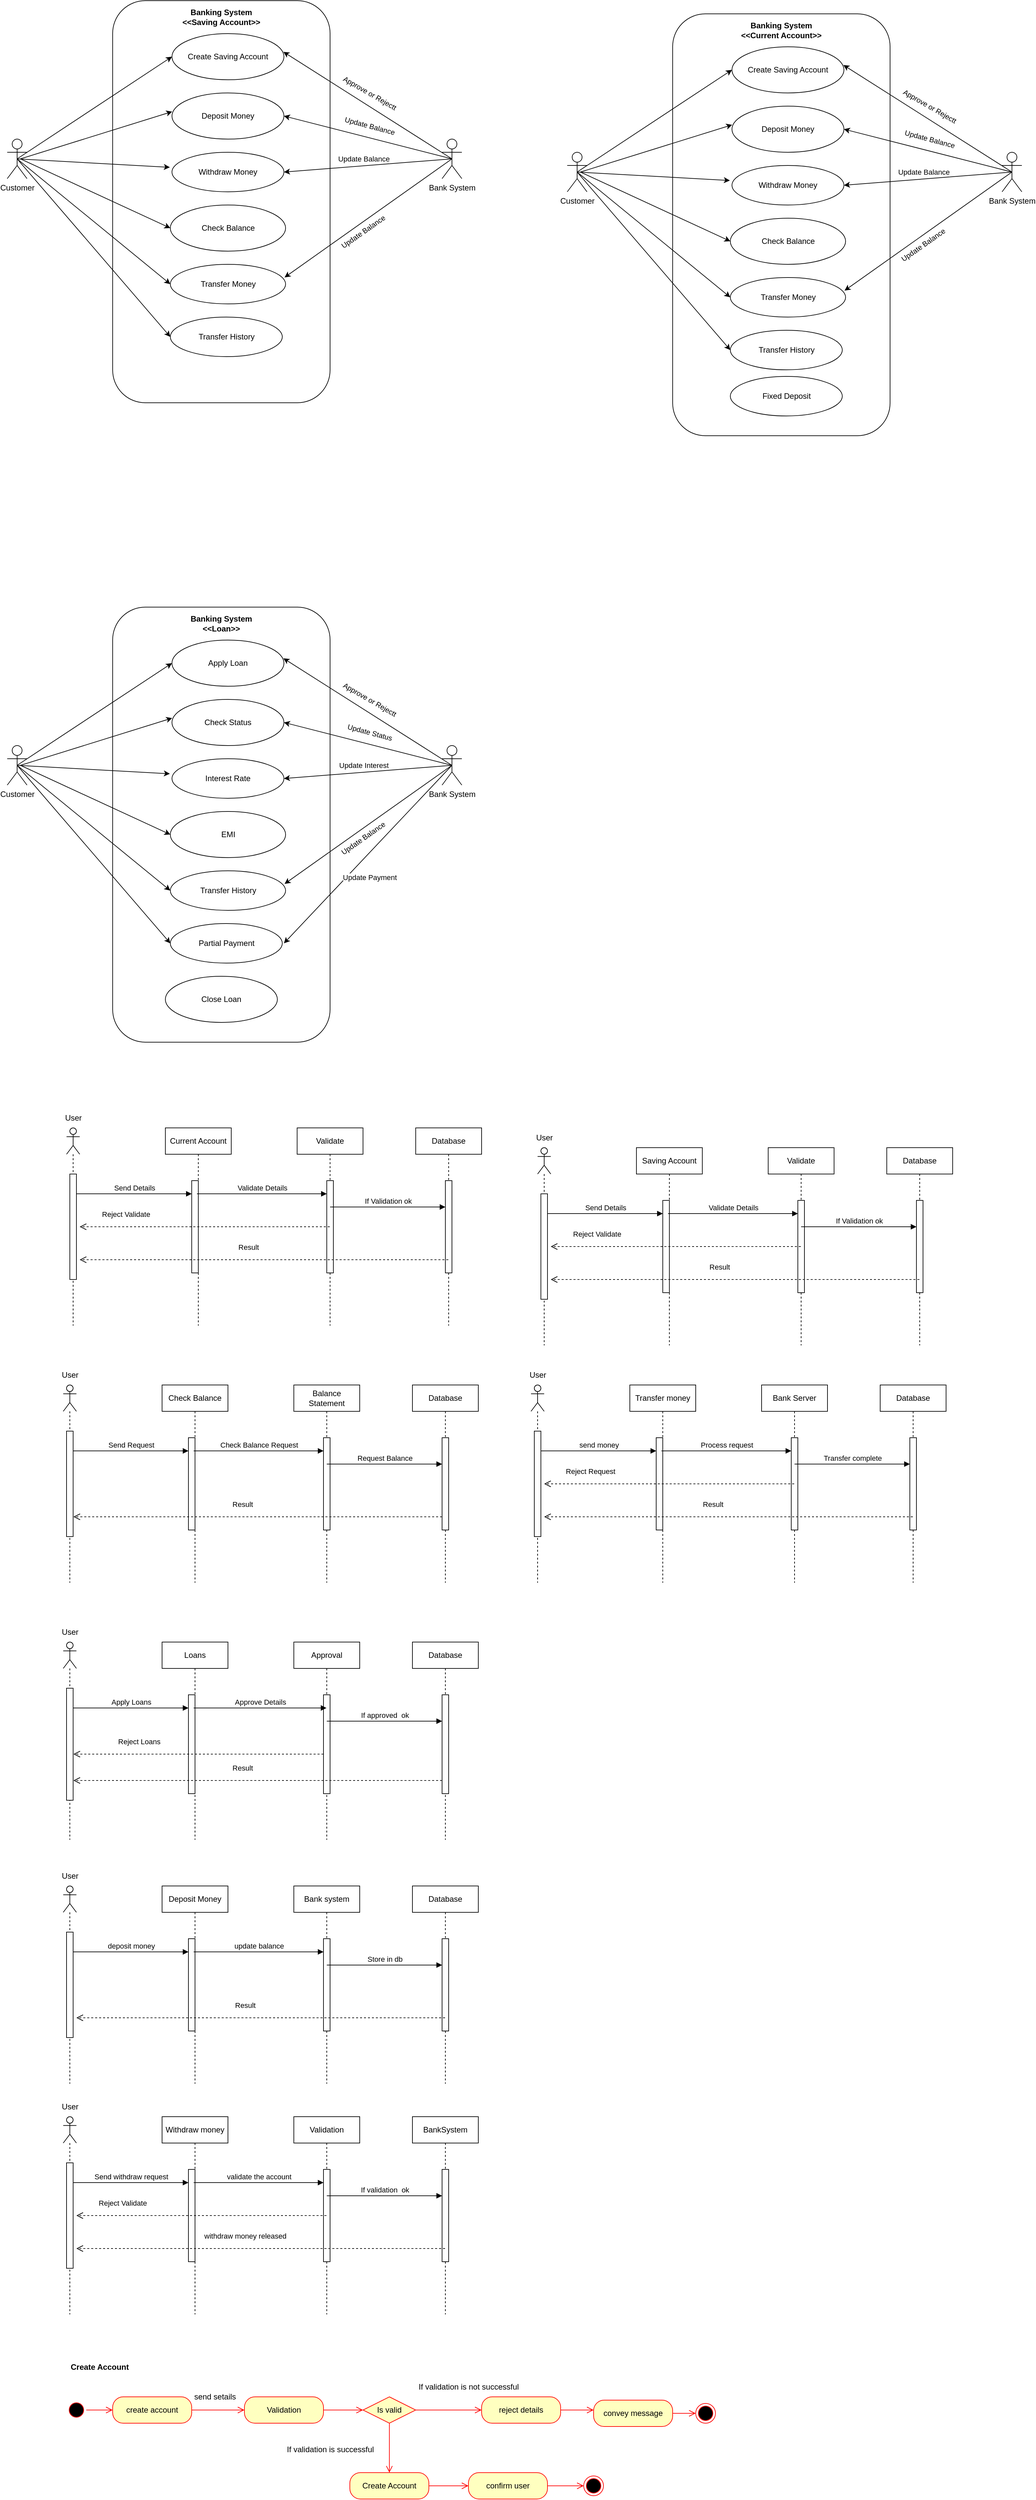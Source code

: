 <mxfile version="21.6.5" type="google">
  <diagram name="Page-1" id="-tXMEBbQJsjGwuc9_E1T">
    <mxGraphModel grid="1" page="1" gridSize="10" guides="1" tooltips="1" connect="1" arrows="1" fold="1" pageScale="1" pageWidth="850" pageHeight="1100" math="0" shadow="0">
      <root>
        <mxCell id="0" />
        <mxCell id="1" parent="0" />
        <mxCell id="JmPSIzH447D6Qyv_Rk9V-1" value="" style="rounded=1;whiteSpace=wrap;html=1;" vertex="1" parent="1">
          <mxGeometry x="210" y="10" width="330" height="610" as="geometry" />
        </mxCell>
        <mxCell id="JmPSIzH447D6Qyv_Rk9V-2" value="&lt;b&gt;Banking System&lt;br&gt;&amp;lt;&amp;lt;Saving Account&amp;gt;&amp;gt;&lt;/b&gt;" style="text;html=1;strokeColor=none;fillColor=none;align=center;verticalAlign=middle;whiteSpace=wrap;rounded=0;" vertex="1" parent="1">
          <mxGeometry x="290" y="20" width="170" height="30" as="geometry" />
        </mxCell>
        <mxCell id="JmPSIzH447D6Qyv_Rk9V-3" value="Customer" style="shape=umlActor;verticalLabelPosition=bottom;verticalAlign=top;html=1;outlineConnect=0;" vertex="1" parent="1">
          <mxGeometry x="50" y="220" width="30" height="60" as="geometry" />
        </mxCell>
        <mxCell id="JmPSIzH447D6Qyv_Rk9V-5" value="Deposit Money" style="ellipse;whiteSpace=wrap;html=1;" vertex="1" parent="1">
          <mxGeometry x="300" y="150" width="170" height="70" as="geometry" />
        </mxCell>
        <mxCell id="JmPSIzH447D6Qyv_Rk9V-7" value="Create Saving Account" style="ellipse;whiteSpace=wrap;html=1;" vertex="1" parent="1">
          <mxGeometry x="300" y="60" width="170" height="70" as="geometry" />
        </mxCell>
        <mxCell id="JmPSIzH447D6Qyv_Rk9V-8" value="Withdraw Money" style="ellipse;whiteSpace=wrap;html=1;" vertex="1" parent="1">
          <mxGeometry x="300" y="240" width="170" height="60" as="geometry" />
        </mxCell>
        <mxCell id="JmPSIzH447D6Qyv_Rk9V-9" value="Check Balance" style="ellipse;whiteSpace=wrap;html=1;" vertex="1" parent="1">
          <mxGeometry x="297.5" y="320" width="175" height="70" as="geometry" />
        </mxCell>
        <mxCell id="JmPSIzH447D6Qyv_Rk9V-10" value="Transfer Money" style="ellipse;whiteSpace=wrap;html=1;" vertex="1" parent="1">
          <mxGeometry x="297.5" y="410" width="175" height="60" as="geometry" />
        </mxCell>
        <mxCell id="JmPSIzH447D6Qyv_Rk9V-11" value="Transfer History" style="ellipse;whiteSpace=wrap;html=1;" vertex="1" parent="1">
          <mxGeometry x="297.5" y="490" width="170" height="60" as="geometry" />
        </mxCell>
        <mxCell id="JmPSIzH447D6Qyv_Rk9V-20" value="" style="endArrow=classic;html=1;rounded=0;exitX=0.5;exitY=0.5;exitDx=0;exitDy=0;exitPerimeter=0;entryX=0;entryY=0.5;entryDx=0;entryDy=0;" edge="1" parent="1" source="JmPSIzH447D6Qyv_Rk9V-3" target="JmPSIzH447D6Qyv_Rk9V-7">
          <mxGeometry width="50" height="50" relative="1" as="geometry">
            <mxPoint x="70" y="250" as="sourcePoint" />
            <mxPoint x="120" y="200" as="targetPoint" />
          </mxGeometry>
        </mxCell>
        <mxCell id="JmPSIzH447D6Qyv_Rk9V-22" value="" style="endArrow=classic;html=1;rounded=0;entryX=0.002;entryY=0.405;entryDx=0;entryDy=0;entryPerimeter=0;" edge="1" parent="1" target="JmPSIzH447D6Qyv_Rk9V-5">
          <mxGeometry width="50" height="50" relative="1" as="geometry">
            <mxPoint x="70" y="250" as="sourcePoint" />
            <mxPoint x="310" y="105" as="targetPoint" />
          </mxGeometry>
        </mxCell>
        <mxCell id="JmPSIzH447D6Qyv_Rk9V-23" value="" style="endArrow=classic;html=1;rounded=0;exitX=0.5;exitY=0.5;exitDx=0;exitDy=0;exitPerimeter=0;entryX=-0.019;entryY=0.38;entryDx=0;entryDy=0;entryPerimeter=0;" edge="1" parent="1" source="JmPSIzH447D6Qyv_Rk9V-3" target="JmPSIzH447D6Qyv_Rk9V-8">
          <mxGeometry width="50" height="50" relative="1" as="geometry">
            <mxPoint x="85" y="270" as="sourcePoint" />
            <mxPoint x="320" y="115" as="targetPoint" />
          </mxGeometry>
        </mxCell>
        <mxCell id="JmPSIzH447D6Qyv_Rk9V-24" value="" style="endArrow=classic;html=1;rounded=0;entryX=0;entryY=0.5;entryDx=0;entryDy=0;" edge="1" parent="1" target="JmPSIzH447D6Qyv_Rk9V-9">
          <mxGeometry width="50" height="50" relative="1" as="geometry">
            <mxPoint x="70" y="250" as="sourcePoint" />
            <mxPoint x="330" y="125" as="targetPoint" />
          </mxGeometry>
        </mxCell>
        <mxCell id="JmPSIzH447D6Qyv_Rk9V-25" value="" style="endArrow=classic;html=1;rounded=0;entryX=0;entryY=0.5;entryDx=0;entryDy=0;exitX=0.5;exitY=0.5;exitDx=0;exitDy=0;exitPerimeter=0;" edge="1" parent="1" source="JmPSIzH447D6Qyv_Rk9V-3" target="JmPSIzH447D6Qyv_Rk9V-10">
          <mxGeometry width="50" height="50" relative="1" as="geometry">
            <mxPoint x="70" y="250" as="sourcePoint" />
            <mxPoint x="340" y="135" as="targetPoint" />
          </mxGeometry>
        </mxCell>
        <mxCell id="JmPSIzH447D6Qyv_Rk9V-26" value="" style="endArrow=classic;html=1;rounded=0;entryX=0;entryY=0.5;entryDx=0;entryDy=0;exitX=0.5;exitY=0.5;exitDx=0;exitDy=0;exitPerimeter=0;" edge="1" parent="1" source="JmPSIzH447D6Qyv_Rk9V-3" target="JmPSIzH447D6Qyv_Rk9V-11">
          <mxGeometry width="50" height="50" relative="1" as="geometry">
            <mxPoint x="70" y="250" as="sourcePoint" />
            <mxPoint x="350" y="145" as="targetPoint" />
          </mxGeometry>
        </mxCell>
        <mxCell id="JmPSIzH447D6Qyv_Rk9V-27" value="Bank System" style="shape=umlActor;verticalLabelPosition=bottom;verticalAlign=top;html=1;outlineConnect=0;" vertex="1" parent="1">
          <mxGeometry x="710" y="220" width="30" height="60" as="geometry" />
        </mxCell>
        <mxCell id="JmPSIzH447D6Qyv_Rk9V-29" value="" style="endArrow=classic;html=1;rounded=0;exitX=0.5;exitY=0.5;exitDx=0;exitDy=0;exitPerimeter=0;entryX=1;entryY=0.5;entryDx=0;entryDy=0;" edge="1" parent="1" source="JmPSIzH447D6Qyv_Rk9V-27" target="JmPSIzH447D6Qyv_Rk9V-5">
          <mxGeometry width="50" height="50" relative="1" as="geometry">
            <mxPoint x="802" y="403" as="sourcePoint" />
            <mxPoint x="570" y="390" as="targetPoint" />
          </mxGeometry>
        </mxCell>
        <mxCell id="JmPSIzH447D6Qyv_Rk9V-30" value="Update Balance" style="edgeLabel;html=1;align=center;verticalAlign=middle;resizable=0;points=[];rotation=15;" connectable="0" vertex="1" parent="JmPSIzH447D6Qyv_Rk9V-29">
          <mxGeometry x="0.326" y="3" relative="1" as="geometry">
            <mxPoint x="45" y="-10" as="offset" />
          </mxGeometry>
        </mxCell>
        <mxCell id="JmPSIzH447D6Qyv_Rk9V-31" value="" style="endArrow=classic;html=1;rounded=0;exitX=0.5;exitY=0.5;exitDx=0;exitDy=0;exitPerimeter=0;entryX=1;entryY=0.5;entryDx=0;entryDy=0;" edge="1" parent="1" source="JmPSIzH447D6Qyv_Rk9V-27" target="JmPSIzH447D6Qyv_Rk9V-8">
          <mxGeometry width="50" height="50" relative="1" as="geometry">
            <mxPoint x="735" y="260" as="sourcePoint" />
            <mxPoint x="478" y="272" as="targetPoint" />
          </mxGeometry>
        </mxCell>
        <mxCell id="JmPSIzH447D6Qyv_Rk9V-32" value="Update Balance" style="edgeLabel;html=1;align=center;verticalAlign=middle;resizable=0;points=[];" connectable="0" vertex="1" parent="JmPSIzH447D6Qyv_Rk9V-31">
          <mxGeometry x="0.326" y="3" relative="1" as="geometry">
            <mxPoint x="34" y="-16" as="offset" />
          </mxGeometry>
        </mxCell>
        <mxCell id="JmPSIzH447D6Qyv_Rk9V-33" value="" style="endArrow=classic;html=1;rounded=0;exitX=0.5;exitY=0.5;exitDx=0;exitDy=0;exitPerimeter=0;entryX=0.991;entryY=0.331;entryDx=0;entryDy=0;entryPerimeter=0;" edge="1" parent="1" source="JmPSIzH447D6Qyv_Rk9V-27" target="JmPSIzH447D6Qyv_Rk9V-10">
          <mxGeometry width="50" height="50" relative="1" as="geometry">
            <mxPoint x="745" y="270" as="sourcePoint" />
            <mxPoint x="488" y="282" as="targetPoint" />
          </mxGeometry>
        </mxCell>
        <mxCell id="JmPSIzH447D6Qyv_Rk9V-34" value="Update Balance" style="edgeLabel;html=1;align=center;verticalAlign=middle;resizable=0;points=[];rotation=-35;" connectable="0" vertex="1" parent="JmPSIzH447D6Qyv_Rk9V-33">
          <mxGeometry x="0.326" y="3" relative="1" as="geometry">
            <mxPoint x="31" y="-11" as="offset" />
          </mxGeometry>
        </mxCell>
        <mxCell id="JmPSIzH447D6Qyv_Rk9V-35" value="" style="endArrow=classic;html=1;rounded=0;exitX=0.5;exitY=0.5;exitDx=0;exitDy=0;exitPerimeter=0;entryX=0.995;entryY=0.395;entryDx=0;entryDy=0;entryPerimeter=0;" edge="1" parent="1" source="JmPSIzH447D6Qyv_Rk9V-27" target="JmPSIzH447D6Qyv_Rk9V-7">
          <mxGeometry width="50" height="50" relative="1" as="geometry">
            <mxPoint x="755" y="280" as="sourcePoint" />
            <mxPoint x="498" y="292" as="targetPoint" />
          </mxGeometry>
        </mxCell>
        <mxCell id="JmPSIzH447D6Qyv_Rk9V-36" value="Approve or Rejectt" style="edgeLabel;html=1;align=center;verticalAlign=middle;resizable=0;points=[];rotation=30;" connectable="0" vertex="1" parent="JmPSIzH447D6Qyv_Rk9V-35">
          <mxGeometry x="0.326" y="3" relative="1" as="geometry">
            <mxPoint x="46" y="5" as="offset" />
          </mxGeometry>
        </mxCell>
        <mxCell id="JmPSIzH447D6Qyv_Rk9V-38" value="" style="rounded=1;whiteSpace=wrap;html=1;" vertex="1" parent="1">
          <mxGeometry x="210" y="930" width="330" height="660" as="geometry" />
        </mxCell>
        <mxCell id="JmPSIzH447D6Qyv_Rk9V-39" value="&lt;b&gt;Banking System&lt;br&gt;&amp;lt;&amp;lt;Loan&amp;gt;&amp;gt;&lt;br&gt;&lt;/b&gt;" style="text;html=1;strokeColor=none;fillColor=none;align=center;verticalAlign=middle;whiteSpace=wrap;rounded=0;" vertex="1" parent="1">
          <mxGeometry x="290" y="940" width="170" height="30" as="geometry" />
        </mxCell>
        <mxCell id="JmPSIzH447D6Qyv_Rk9V-40" value="Customer" style="shape=umlActor;verticalLabelPosition=bottom;verticalAlign=top;html=1;outlineConnect=0;" vertex="1" parent="1">
          <mxGeometry x="50" y="1140" width="30" height="60" as="geometry" />
        </mxCell>
        <mxCell id="JmPSIzH447D6Qyv_Rk9V-41" value="Check Status" style="ellipse;whiteSpace=wrap;html=1;" vertex="1" parent="1">
          <mxGeometry x="300" y="1070" width="170" height="70" as="geometry" />
        </mxCell>
        <mxCell id="JmPSIzH447D6Qyv_Rk9V-42" value="Apply Loan" style="ellipse;whiteSpace=wrap;html=1;" vertex="1" parent="1">
          <mxGeometry x="300" y="980" width="170" height="70" as="geometry" />
        </mxCell>
        <mxCell id="JmPSIzH447D6Qyv_Rk9V-43" value="Interest Rate" style="ellipse;whiteSpace=wrap;html=1;" vertex="1" parent="1">
          <mxGeometry x="300" y="1160" width="170" height="60" as="geometry" />
        </mxCell>
        <mxCell id="JmPSIzH447D6Qyv_Rk9V-44" value="EMI" style="ellipse;whiteSpace=wrap;html=1;" vertex="1" parent="1">
          <mxGeometry x="297.5" y="1240" width="175" height="70" as="geometry" />
        </mxCell>
        <mxCell id="JmPSIzH447D6Qyv_Rk9V-45" value="Transfer History" style="ellipse;whiteSpace=wrap;html=1;" vertex="1" parent="1">
          <mxGeometry x="297.5" y="1330" width="175" height="60" as="geometry" />
        </mxCell>
        <mxCell id="JmPSIzH447D6Qyv_Rk9V-46" value="Partial Payment" style="ellipse;whiteSpace=wrap;html=1;" vertex="1" parent="1">
          <mxGeometry x="297.5" y="1410" width="170" height="60" as="geometry" />
        </mxCell>
        <mxCell id="JmPSIzH447D6Qyv_Rk9V-47" value="" style="endArrow=classic;html=1;rounded=0;exitX=0.5;exitY=0.5;exitDx=0;exitDy=0;exitPerimeter=0;entryX=0;entryY=0.5;entryDx=0;entryDy=0;" edge="1" parent="1" source="JmPSIzH447D6Qyv_Rk9V-40" target="JmPSIzH447D6Qyv_Rk9V-42">
          <mxGeometry width="50" height="50" relative="1" as="geometry">
            <mxPoint x="70" y="1170" as="sourcePoint" />
            <mxPoint x="120" y="1120" as="targetPoint" />
          </mxGeometry>
        </mxCell>
        <mxCell id="JmPSIzH447D6Qyv_Rk9V-48" value="" style="endArrow=classic;html=1;rounded=0;entryX=0.002;entryY=0.405;entryDx=0;entryDy=0;entryPerimeter=0;" edge="1" parent="1" target="JmPSIzH447D6Qyv_Rk9V-41">
          <mxGeometry width="50" height="50" relative="1" as="geometry">
            <mxPoint x="70" y="1170" as="sourcePoint" />
            <mxPoint x="310" y="1025" as="targetPoint" />
          </mxGeometry>
        </mxCell>
        <mxCell id="JmPSIzH447D6Qyv_Rk9V-49" value="" style="endArrow=classic;html=1;rounded=0;exitX=0.5;exitY=0.5;exitDx=0;exitDy=0;exitPerimeter=0;entryX=-0.019;entryY=0.38;entryDx=0;entryDy=0;entryPerimeter=0;" edge="1" parent="1" source="JmPSIzH447D6Qyv_Rk9V-40" target="JmPSIzH447D6Qyv_Rk9V-43">
          <mxGeometry width="50" height="50" relative="1" as="geometry">
            <mxPoint x="85" y="1190" as="sourcePoint" />
            <mxPoint x="320" y="1035" as="targetPoint" />
          </mxGeometry>
        </mxCell>
        <mxCell id="JmPSIzH447D6Qyv_Rk9V-50" value="" style="endArrow=classic;html=1;rounded=0;entryX=0;entryY=0.5;entryDx=0;entryDy=0;" edge="1" parent="1" target="JmPSIzH447D6Qyv_Rk9V-44">
          <mxGeometry width="50" height="50" relative="1" as="geometry">
            <mxPoint x="70" y="1170" as="sourcePoint" />
            <mxPoint x="330" y="1045" as="targetPoint" />
          </mxGeometry>
        </mxCell>
        <mxCell id="JmPSIzH447D6Qyv_Rk9V-51" value="" style="endArrow=classic;html=1;rounded=0;entryX=0;entryY=0.5;entryDx=0;entryDy=0;exitX=0.5;exitY=0.5;exitDx=0;exitDy=0;exitPerimeter=0;" edge="1" parent="1" source="JmPSIzH447D6Qyv_Rk9V-40" target="JmPSIzH447D6Qyv_Rk9V-45">
          <mxGeometry width="50" height="50" relative="1" as="geometry">
            <mxPoint x="70" y="1170" as="sourcePoint" />
            <mxPoint x="340" y="1055" as="targetPoint" />
          </mxGeometry>
        </mxCell>
        <mxCell id="JmPSIzH447D6Qyv_Rk9V-52" value="" style="endArrow=classic;html=1;rounded=0;entryX=0;entryY=0.5;entryDx=0;entryDy=0;exitX=0.5;exitY=0.5;exitDx=0;exitDy=0;exitPerimeter=0;" edge="1" parent="1" source="JmPSIzH447D6Qyv_Rk9V-40" target="JmPSIzH447D6Qyv_Rk9V-46">
          <mxGeometry width="50" height="50" relative="1" as="geometry">
            <mxPoint x="70" y="1170" as="sourcePoint" />
            <mxPoint x="350" y="1065" as="targetPoint" />
          </mxGeometry>
        </mxCell>
        <mxCell id="JmPSIzH447D6Qyv_Rk9V-53" value="Bank System" style="shape=umlActor;verticalLabelPosition=bottom;verticalAlign=top;html=1;outlineConnect=0;" vertex="1" parent="1">
          <mxGeometry x="710" y="1140" width="30" height="60" as="geometry" />
        </mxCell>
        <mxCell id="JmPSIzH447D6Qyv_Rk9V-54" value="" style="endArrow=classic;html=1;rounded=0;exitX=0.5;exitY=0.5;exitDx=0;exitDy=0;exitPerimeter=0;entryX=1;entryY=0.5;entryDx=0;entryDy=0;" edge="1" parent="1" source="JmPSIzH447D6Qyv_Rk9V-53" target="JmPSIzH447D6Qyv_Rk9V-41">
          <mxGeometry width="50" height="50" relative="1" as="geometry">
            <mxPoint x="802" y="1323" as="sourcePoint" />
            <mxPoint x="570" y="1310" as="targetPoint" />
          </mxGeometry>
        </mxCell>
        <mxCell id="JmPSIzH447D6Qyv_Rk9V-55" value="Update Status" style="edgeLabel;html=1;align=center;verticalAlign=middle;resizable=0;points=[];rotation=15;" connectable="0" vertex="1" parent="JmPSIzH447D6Qyv_Rk9V-54">
          <mxGeometry x="0.326" y="3" relative="1" as="geometry">
            <mxPoint x="45" y="-10" as="offset" />
          </mxGeometry>
        </mxCell>
        <mxCell id="JmPSIzH447D6Qyv_Rk9V-56" value="" style="endArrow=classic;html=1;rounded=0;exitX=0.5;exitY=0.5;exitDx=0;exitDy=0;exitPerimeter=0;entryX=1;entryY=0.5;entryDx=0;entryDy=0;" edge="1" parent="1" source="JmPSIzH447D6Qyv_Rk9V-53" target="JmPSIzH447D6Qyv_Rk9V-43">
          <mxGeometry width="50" height="50" relative="1" as="geometry">
            <mxPoint x="735" y="1180" as="sourcePoint" />
            <mxPoint x="478" y="1192" as="targetPoint" />
          </mxGeometry>
        </mxCell>
        <mxCell id="JmPSIzH447D6Qyv_Rk9V-57" value="Update Interest" style="edgeLabel;html=1;align=center;verticalAlign=middle;resizable=0;points=[];" connectable="0" vertex="1" parent="JmPSIzH447D6Qyv_Rk9V-56">
          <mxGeometry x="0.326" y="3" relative="1" as="geometry">
            <mxPoint x="34" y="-16" as="offset" />
          </mxGeometry>
        </mxCell>
        <mxCell id="JmPSIzH447D6Qyv_Rk9V-58" value="" style="endArrow=classic;html=1;rounded=0;exitX=0.5;exitY=0.5;exitDx=0;exitDy=0;exitPerimeter=0;entryX=0.991;entryY=0.331;entryDx=0;entryDy=0;entryPerimeter=0;" edge="1" parent="1" source="JmPSIzH447D6Qyv_Rk9V-53" target="JmPSIzH447D6Qyv_Rk9V-45">
          <mxGeometry width="50" height="50" relative="1" as="geometry">
            <mxPoint x="745" y="1190" as="sourcePoint" />
            <mxPoint x="488" y="1202" as="targetPoint" />
          </mxGeometry>
        </mxCell>
        <mxCell id="JmPSIzH447D6Qyv_Rk9V-59" value="Update Balance" style="edgeLabel;html=1;align=center;verticalAlign=middle;resizable=0;points=[];rotation=-35;" connectable="0" vertex="1" parent="JmPSIzH447D6Qyv_Rk9V-58">
          <mxGeometry x="0.326" y="3" relative="1" as="geometry">
            <mxPoint x="31" y="-11" as="offset" />
          </mxGeometry>
        </mxCell>
        <mxCell id="JmPSIzH447D6Qyv_Rk9V-60" value="" style="endArrow=classic;html=1;rounded=0;exitX=0.5;exitY=0.5;exitDx=0;exitDy=0;exitPerimeter=0;entryX=0.995;entryY=0.395;entryDx=0;entryDy=0;entryPerimeter=0;" edge="1" parent="1" source="JmPSIzH447D6Qyv_Rk9V-53" target="JmPSIzH447D6Qyv_Rk9V-42">
          <mxGeometry width="50" height="50" relative="1" as="geometry">
            <mxPoint x="755" y="1200" as="sourcePoint" />
            <mxPoint x="498" y="1212" as="targetPoint" />
          </mxGeometry>
        </mxCell>
        <mxCell id="JmPSIzH447D6Qyv_Rk9V-61" value="Approve or Rejectt" style="edgeLabel;html=1;align=center;verticalAlign=middle;resizable=0;points=[];rotation=30;" connectable="0" vertex="1" parent="JmPSIzH447D6Qyv_Rk9V-60">
          <mxGeometry x="0.326" y="3" relative="1" as="geometry">
            <mxPoint x="46" y="5" as="offset" />
          </mxGeometry>
        </mxCell>
        <mxCell id="JmPSIzH447D6Qyv_Rk9V-62" value="Close Loan" style="ellipse;whiteSpace=wrap;html=1;" vertex="1" parent="1">
          <mxGeometry x="290" y="1490" width="170" height="70" as="geometry" />
        </mxCell>
        <mxCell id="JmPSIzH447D6Qyv_Rk9V-63" value="" style="endArrow=classic;html=1;rounded=0;" edge="1" parent="1">
          <mxGeometry width="50" height="50" relative="1" as="geometry">
            <mxPoint x="725" y="1170" as="sourcePoint" />
            <mxPoint x="470" y="1440" as="targetPoint" />
          </mxGeometry>
        </mxCell>
        <mxCell id="JmPSIzH447D6Qyv_Rk9V-64" value="Update Payment" style="edgeLabel;html=1;align=center;verticalAlign=middle;resizable=0;points=[];rotation=0;" connectable="0" vertex="1" parent="JmPSIzH447D6Qyv_Rk9V-63">
          <mxGeometry x="0.091" y="-1" relative="1" as="geometry">
            <mxPoint x="15" y="23" as="offset" />
          </mxGeometry>
        </mxCell>
        <mxCell id="JmPSIzH447D6Qyv_Rk9V-114" value="" style="rounded=1;whiteSpace=wrap;html=1;" vertex="1" parent="1">
          <mxGeometry x="1060" y="30" width="330" height="640" as="geometry" />
        </mxCell>
        <mxCell id="JmPSIzH447D6Qyv_Rk9V-115" value="&lt;b&gt;Banking System&lt;br&gt;&amp;lt;&amp;lt;Current Account&amp;gt;&amp;gt;&lt;/b&gt;" style="text;html=1;strokeColor=none;fillColor=none;align=center;verticalAlign=middle;whiteSpace=wrap;rounded=0;" vertex="1" parent="1">
          <mxGeometry x="1140" y="40" width="170" height="30" as="geometry" />
        </mxCell>
        <mxCell id="JmPSIzH447D6Qyv_Rk9V-116" value="Customer" style="shape=umlActor;verticalLabelPosition=bottom;verticalAlign=top;html=1;outlineConnect=0;" vertex="1" parent="1">
          <mxGeometry x="900" y="240" width="30" height="60" as="geometry" />
        </mxCell>
        <mxCell id="JmPSIzH447D6Qyv_Rk9V-117" value="Deposit Money" style="ellipse;whiteSpace=wrap;html=1;" vertex="1" parent="1">
          <mxGeometry x="1150" y="170" width="170" height="70" as="geometry" />
        </mxCell>
        <mxCell id="JmPSIzH447D6Qyv_Rk9V-118" value="Create Saving Account" style="ellipse;whiteSpace=wrap;html=1;" vertex="1" parent="1">
          <mxGeometry x="1150" y="80" width="170" height="70" as="geometry" />
        </mxCell>
        <mxCell id="JmPSIzH447D6Qyv_Rk9V-119" value="Withdraw Money" style="ellipse;whiteSpace=wrap;html=1;" vertex="1" parent="1">
          <mxGeometry x="1150" y="260" width="170" height="60" as="geometry" />
        </mxCell>
        <mxCell id="JmPSIzH447D6Qyv_Rk9V-120" value="Check Balance" style="ellipse;whiteSpace=wrap;html=1;" vertex="1" parent="1">
          <mxGeometry x="1147.5" y="340" width="175" height="70" as="geometry" />
        </mxCell>
        <mxCell id="JmPSIzH447D6Qyv_Rk9V-121" value="Transfer Money" style="ellipse;whiteSpace=wrap;html=1;" vertex="1" parent="1">
          <mxGeometry x="1147.5" y="430" width="175" height="60" as="geometry" />
        </mxCell>
        <mxCell id="JmPSIzH447D6Qyv_Rk9V-122" value="Transfer History" style="ellipse;whiteSpace=wrap;html=1;" vertex="1" parent="1">
          <mxGeometry x="1147.5" y="510" width="170" height="60" as="geometry" />
        </mxCell>
        <mxCell id="JmPSIzH447D6Qyv_Rk9V-123" value="" style="endArrow=classic;html=1;rounded=0;exitX=0.5;exitY=0.5;exitDx=0;exitDy=0;exitPerimeter=0;entryX=0;entryY=0.5;entryDx=0;entryDy=0;" edge="1" parent="1" source="JmPSIzH447D6Qyv_Rk9V-116" target="JmPSIzH447D6Qyv_Rk9V-118">
          <mxGeometry width="50" height="50" relative="1" as="geometry">
            <mxPoint x="920" y="270" as="sourcePoint" />
            <mxPoint x="970" y="220" as="targetPoint" />
          </mxGeometry>
        </mxCell>
        <mxCell id="JmPSIzH447D6Qyv_Rk9V-124" value="" style="endArrow=classic;html=1;rounded=0;entryX=0.002;entryY=0.405;entryDx=0;entryDy=0;entryPerimeter=0;" edge="1" parent="1" target="JmPSIzH447D6Qyv_Rk9V-117">
          <mxGeometry width="50" height="50" relative="1" as="geometry">
            <mxPoint x="920" y="270" as="sourcePoint" />
            <mxPoint x="1160" y="125" as="targetPoint" />
          </mxGeometry>
        </mxCell>
        <mxCell id="JmPSIzH447D6Qyv_Rk9V-125" value="" style="endArrow=classic;html=1;rounded=0;exitX=0.5;exitY=0.5;exitDx=0;exitDy=0;exitPerimeter=0;entryX=-0.019;entryY=0.38;entryDx=0;entryDy=0;entryPerimeter=0;" edge="1" parent="1" source="JmPSIzH447D6Qyv_Rk9V-116" target="JmPSIzH447D6Qyv_Rk9V-119">
          <mxGeometry width="50" height="50" relative="1" as="geometry">
            <mxPoint x="935" y="290" as="sourcePoint" />
            <mxPoint x="1170" y="135" as="targetPoint" />
          </mxGeometry>
        </mxCell>
        <mxCell id="JmPSIzH447D6Qyv_Rk9V-126" value="" style="endArrow=classic;html=1;rounded=0;entryX=0;entryY=0.5;entryDx=0;entryDy=0;" edge="1" parent="1" target="JmPSIzH447D6Qyv_Rk9V-120">
          <mxGeometry width="50" height="50" relative="1" as="geometry">
            <mxPoint x="920" y="270" as="sourcePoint" />
            <mxPoint x="1180" y="145" as="targetPoint" />
          </mxGeometry>
        </mxCell>
        <mxCell id="JmPSIzH447D6Qyv_Rk9V-127" value="" style="endArrow=classic;html=1;rounded=0;entryX=0;entryY=0.5;entryDx=0;entryDy=0;exitX=0.5;exitY=0.5;exitDx=0;exitDy=0;exitPerimeter=0;" edge="1" parent="1" source="JmPSIzH447D6Qyv_Rk9V-116" target="JmPSIzH447D6Qyv_Rk9V-121">
          <mxGeometry width="50" height="50" relative="1" as="geometry">
            <mxPoint x="920" y="270" as="sourcePoint" />
            <mxPoint x="1190" y="155" as="targetPoint" />
          </mxGeometry>
        </mxCell>
        <mxCell id="JmPSIzH447D6Qyv_Rk9V-128" value="" style="endArrow=classic;html=1;rounded=0;entryX=0;entryY=0.5;entryDx=0;entryDy=0;exitX=0.5;exitY=0.5;exitDx=0;exitDy=0;exitPerimeter=0;" edge="1" parent="1" source="JmPSIzH447D6Qyv_Rk9V-116" target="JmPSIzH447D6Qyv_Rk9V-122">
          <mxGeometry width="50" height="50" relative="1" as="geometry">
            <mxPoint x="920" y="270" as="sourcePoint" />
            <mxPoint x="1200" y="165" as="targetPoint" />
          </mxGeometry>
        </mxCell>
        <mxCell id="JmPSIzH447D6Qyv_Rk9V-129" value="Bank System" style="shape=umlActor;verticalLabelPosition=bottom;verticalAlign=top;html=1;outlineConnect=0;" vertex="1" parent="1">
          <mxGeometry x="1560" y="240" width="30" height="60" as="geometry" />
        </mxCell>
        <mxCell id="JmPSIzH447D6Qyv_Rk9V-130" value="" style="endArrow=classic;html=1;rounded=0;exitX=0.5;exitY=0.5;exitDx=0;exitDy=0;exitPerimeter=0;entryX=1;entryY=0.5;entryDx=0;entryDy=0;" edge="1" parent="1" source="JmPSIzH447D6Qyv_Rk9V-129" target="JmPSIzH447D6Qyv_Rk9V-117">
          <mxGeometry width="50" height="50" relative="1" as="geometry">
            <mxPoint x="1652" y="423" as="sourcePoint" />
            <mxPoint x="1420" y="410" as="targetPoint" />
          </mxGeometry>
        </mxCell>
        <mxCell id="JmPSIzH447D6Qyv_Rk9V-131" value="Update Balance" style="edgeLabel;html=1;align=center;verticalAlign=middle;resizable=0;points=[];rotation=15;" connectable="0" vertex="1" parent="JmPSIzH447D6Qyv_Rk9V-130">
          <mxGeometry x="0.326" y="3" relative="1" as="geometry">
            <mxPoint x="45" y="-10" as="offset" />
          </mxGeometry>
        </mxCell>
        <mxCell id="JmPSIzH447D6Qyv_Rk9V-132" value="" style="endArrow=classic;html=1;rounded=0;exitX=0.5;exitY=0.5;exitDx=0;exitDy=0;exitPerimeter=0;entryX=1;entryY=0.5;entryDx=0;entryDy=0;" edge="1" parent="1" source="JmPSIzH447D6Qyv_Rk9V-129" target="JmPSIzH447D6Qyv_Rk9V-119">
          <mxGeometry width="50" height="50" relative="1" as="geometry">
            <mxPoint x="1585" y="280" as="sourcePoint" />
            <mxPoint x="1328" y="292" as="targetPoint" />
          </mxGeometry>
        </mxCell>
        <mxCell id="JmPSIzH447D6Qyv_Rk9V-133" value="Update Balance" style="edgeLabel;html=1;align=center;verticalAlign=middle;resizable=0;points=[];" connectable="0" vertex="1" parent="JmPSIzH447D6Qyv_Rk9V-132">
          <mxGeometry x="0.326" y="3" relative="1" as="geometry">
            <mxPoint x="34" y="-16" as="offset" />
          </mxGeometry>
        </mxCell>
        <mxCell id="JmPSIzH447D6Qyv_Rk9V-134" value="" style="endArrow=classic;html=1;rounded=0;exitX=0.5;exitY=0.5;exitDx=0;exitDy=0;exitPerimeter=0;entryX=0.991;entryY=0.331;entryDx=0;entryDy=0;entryPerimeter=0;" edge="1" parent="1" source="JmPSIzH447D6Qyv_Rk9V-129" target="JmPSIzH447D6Qyv_Rk9V-121">
          <mxGeometry width="50" height="50" relative="1" as="geometry">
            <mxPoint x="1595" y="290" as="sourcePoint" />
            <mxPoint x="1338" y="302" as="targetPoint" />
          </mxGeometry>
        </mxCell>
        <mxCell id="JmPSIzH447D6Qyv_Rk9V-135" value="Update Balance" style="edgeLabel;html=1;align=center;verticalAlign=middle;resizable=0;points=[];rotation=-35;" connectable="0" vertex="1" parent="JmPSIzH447D6Qyv_Rk9V-134">
          <mxGeometry x="0.326" y="3" relative="1" as="geometry">
            <mxPoint x="31" y="-11" as="offset" />
          </mxGeometry>
        </mxCell>
        <mxCell id="JmPSIzH447D6Qyv_Rk9V-136" value="" style="endArrow=classic;html=1;rounded=0;exitX=0.5;exitY=0.5;exitDx=0;exitDy=0;exitPerimeter=0;entryX=0.995;entryY=0.395;entryDx=0;entryDy=0;entryPerimeter=0;" edge="1" parent="1" source="JmPSIzH447D6Qyv_Rk9V-129" target="JmPSIzH447D6Qyv_Rk9V-118">
          <mxGeometry width="50" height="50" relative="1" as="geometry">
            <mxPoint x="1605" y="300" as="sourcePoint" />
            <mxPoint x="1348" y="312" as="targetPoint" />
          </mxGeometry>
        </mxCell>
        <mxCell id="JmPSIzH447D6Qyv_Rk9V-137" value="Approve or Rejectt" style="edgeLabel;html=1;align=center;verticalAlign=middle;resizable=0;points=[];rotation=30;" connectable="0" vertex="1" parent="JmPSIzH447D6Qyv_Rk9V-136">
          <mxGeometry x="0.326" y="3" relative="1" as="geometry">
            <mxPoint x="46" y="5" as="offset" />
          </mxGeometry>
        </mxCell>
        <mxCell id="JmPSIzH447D6Qyv_Rk9V-138" value="Fixed Deposit" style="ellipse;whiteSpace=wrap;html=1;" vertex="1" parent="1">
          <mxGeometry x="1147.5" y="580" width="170" height="60" as="geometry" />
        </mxCell>
        <mxCell id="hn0zFCyBM_LwEXd8a6wm-2" value="" style="shape=umlLifeline;perimeter=lifelinePerimeter;whiteSpace=wrap;html=1;container=1;dropTarget=0;collapsible=0;recursiveResize=0;outlineConnect=0;portConstraint=eastwest;newEdgeStyle={&quot;edgeStyle&quot;:&quot;elbowEdgeStyle&quot;,&quot;elbow&quot;:&quot;vertical&quot;,&quot;curved&quot;:0,&quot;rounded&quot;:0};participant=umlActor;" vertex="1" parent="1">
          <mxGeometry x="140" y="1720" width="20" height="300" as="geometry" />
        </mxCell>
        <mxCell id="hn0zFCyBM_LwEXd8a6wm-3" value="" style="html=1;points=[];perimeter=orthogonalPerimeter;outlineConnect=0;targetShapes=umlLifeline;portConstraint=eastwest;newEdgeStyle={&quot;edgeStyle&quot;:&quot;elbowEdgeStyle&quot;,&quot;elbow&quot;:&quot;vertical&quot;,&quot;curved&quot;:0,&quot;rounded&quot;:0};" vertex="1" parent="hn0zFCyBM_LwEXd8a6wm-2">
          <mxGeometry x="5" y="70" width="10" height="160" as="geometry" />
        </mxCell>
        <mxCell id="hn0zFCyBM_LwEXd8a6wm-4" value="Validate" style="shape=umlLifeline;perimeter=lifelinePerimeter;whiteSpace=wrap;html=1;container=1;dropTarget=0;collapsible=0;recursiveResize=0;outlineConnect=0;portConstraint=eastwest;newEdgeStyle={&quot;edgeStyle&quot;:&quot;elbowEdgeStyle&quot;,&quot;elbow&quot;:&quot;vertical&quot;,&quot;curved&quot;:0,&quot;rounded&quot;:0};" vertex="1" parent="1">
          <mxGeometry x="490" y="1720" width="100" height="300" as="geometry" />
        </mxCell>
        <mxCell id="hn0zFCyBM_LwEXd8a6wm-8" value="" style="html=1;points=[];perimeter=orthogonalPerimeter;outlineConnect=0;targetShapes=umlLifeline;portConstraint=eastwest;newEdgeStyle={&quot;edgeStyle&quot;:&quot;elbowEdgeStyle&quot;,&quot;elbow&quot;:&quot;vertical&quot;,&quot;curved&quot;:0,&quot;rounded&quot;:0};" vertex="1" parent="hn0zFCyBM_LwEXd8a6wm-4">
          <mxGeometry x="45" y="80" width="10" height="140" as="geometry" />
        </mxCell>
        <mxCell id="hn0zFCyBM_LwEXd8a6wm-5" value="Current Account" style="shape=umlLifeline;perimeter=lifelinePerimeter;whiteSpace=wrap;html=1;container=1;dropTarget=0;collapsible=0;recursiveResize=0;outlineConnect=0;portConstraint=eastwest;newEdgeStyle={&quot;edgeStyle&quot;:&quot;elbowEdgeStyle&quot;,&quot;elbow&quot;:&quot;vertical&quot;,&quot;curved&quot;:0,&quot;rounded&quot;:0};" vertex="1" parent="1">
          <mxGeometry x="290" y="1720" width="100" height="300" as="geometry" />
        </mxCell>
        <mxCell id="hn0zFCyBM_LwEXd8a6wm-7" value="" style="html=1;points=[];perimeter=orthogonalPerimeter;outlineConnect=0;targetShapes=umlLifeline;portConstraint=eastwest;newEdgeStyle={&quot;edgeStyle&quot;:&quot;elbowEdgeStyle&quot;,&quot;elbow&quot;:&quot;vertical&quot;,&quot;curved&quot;:0,&quot;rounded&quot;:0};" vertex="1" parent="hn0zFCyBM_LwEXd8a6wm-5">
          <mxGeometry x="40" y="80" width="10" height="140" as="geometry" />
        </mxCell>
        <mxCell id="hn0zFCyBM_LwEXd8a6wm-6" value="Database" style="shape=umlLifeline;perimeter=lifelinePerimeter;whiteSpace=wrap;html=1;container=1;dropTarget=0;collapsible=0;recursiveResize=0;outlineConnect=0;portConstraint=eastwest;newEdgeStyle={&quot;edgeStyle&quot;:&quot;elbowEdgeStyle&quot;,&quot;elbow&quot;:&quot;vertical&quot;,&quot;curved&quot;:0,&quot;rounded&quot;:0};" vertex="1" parent="1">
          <mxGeometry x="670" y="1720" width="100" height="300" as="geometry" />
        </mxCell>
        <mxCell id="hn0zFCyBM_LwEXd8a6wm-9" value="" style="html=1;points=[];perimeter=orthogonalPerimeter;outlineConnect=0;targetShapes=umlLifeline;portConstraint=eastwest;newEdgeStyle={&quot;edgeStyle&quot;:&quot;elbowEdgeStyle&quot;,&quot;elbow&quot;:&quot;vertical&quot;,&quot;curved&quot;:0,&quot;rounded&quot;:0};" vertex="1" parent="hn0zFCyBM_LwEXd8a6wm-6">
          <mxGeometry x="45" y="80" width="10" height="140" as="geometry" />
        </mxCell>
        <mxCell id="hn0zFCyBM_LwEXd8a6wm-17" value="Send Details" style="html=1;verticalAlign=bottom;endArrow=block;edgeStyle=elbowEdgeStyle;elbow=vertical;curved=0;rounded=0;" edge="1" parent="1">
          <mxGeometry width="80" relative="1" as="geometry">
            <mxPoint x="155" y="1820" as="sourcePoint" />
            <mxPoint x="330" y="1820" as="targetPoint" />
          </mxGeometry>
        </mxCell>
        <mxCell id="hn0zFCyBM_LwEXd8a6wm-18" value="Validate Details" style="html=1;verticalAlign=bottom;endArrow=block;edgeStyle=elbowEdgeStyle;elbow=vertical;curved=0;rounded=0;" edge="1" parent="1" target="hn0zFCyBM_LwEXd8a6wm-8">
          <mxGeometry width="80" relative="1" as="geometry">
            <mxPoint x="338" y="1820" as="sourcePoint" />
            <mxPoint x="530" y="1820" as="targetPoint" />
          </mxGeometry>
        </mxCell>
        <mxCell id="hn0zFCyBM_LwEXd8a6wm-19" value="Reject Validate" style="html=1;verticalAlign=bottom;endArrow=open;dashed=1;endSize=8;edgeStyle=elbowEdgeStyle;elbow=vertical;curved=0;rounded=0;" edge="1" parent="1" source="hn0zFCyBM_LwEXd8a6wm-4">
          <mxGeometry x="0.638" y="-10" relative="1" as="geometry">
            <mxPoint x="422.5" y="1920" as="sourcePoint" />
            <mxPoint x="160" y="1870" as="targetPoint" />
            <mxPoint x="1" as="offset" />
          </mxGeometry>
        </mxCell>
        <mxCell id="hn0zFCyBM_LwEXd8a6wm-20" value="If Validation ok" style="html=1;verticalAlign=bottom;endArrow=block;edgeStyle=elbowEdgeStyle;elbow=vertical;curved=0;rounded=0;" edge="1" parent="1">
          <mxGeometry width="80" relative="1" as="geometry">
            <mxPoint x="540" y="1840" as="sourcePoint" />
            <mxPoint x="715" y="1840" as="targetPoint" />
          </mxGeometry>
        </mxCell>
        <mxCell id="hn0zFCyBM_LwEXd8a6wm-21" value="Result" style="html=1;verticalAlign=bottom;endArrow=open;dashed=1;endSize=8;edgeStyle=elbowEdgeStyle;elbow=vertical;curved=0;rounded=0;" edge="1" parent="1" source="hn0zFCyBM_LwEXd8a6wm-6">
          <mxGeometry x="0.088" y="-10" relative="1" as="geometry">
            <mxPoint x="550" y="1920" as="sourcePoint" />
            <mxPoint x="160" y="1920" as="targetPoint" />
            <mxPoint x="1" as="offset" />
          </mxGeometry>
        </mxCell>
        <mxCell id="hn0zFCyBM_LwEXd8a6wm-22" value="User" style="text;html=1;align=center;verticalAlign=middle;resizable=0;points=[];autosize=1;strokeColor=none;fillColor=none;" vertex="1" parent="1">
          <mxGeometry x="125" y="1690" width="50" height="30" as="geometry" />
        </mxCell>
        <mxCell id="hn0zFCyBM_LwEXd8a6wm-37" value="" style="shape=umlLifeline;perimeter=lifelinePerimeter;whiteSpace=wrap;html=1;container=1;dropTarget=0;collapsible=0;recursiveResize=0;outlineConnect=0;portConstraint=eastwest;newEdgeStyle={&quot;edgeStyle&quot;:&quot;elbowEdgeStyle&quot;,&quot;elbow&quot;:&quot;vertical&quot;,&quot;curved&quot;:0,&quot;rounded&quot;:0};participant=umlActor;" vertex="1" parent="1">
          <mxGeometry x="135" y="2110" width="20" height="300" as="geometry" />
        </mxCell>
        <mxCell id="hn0zFCyBM_LwEXd8a6wm-38" value="" style="html=1;points=[];perimeter=orthogonalPerimeter;outlineConnect=0;targetShapes=umlLifeline;portConstraint=eastwest;newEdgeStyle={&quot;edgeStyle&quot;:&quot;elbowEdgeStyle&quot;,&quot;elbow&quot;:&quot;vertical&quot;,&quot;curved&quot;:0,&quot;rounded&quot;:0};" vertex="1" parent="hn0zFCyBM_LwEXd8a6wm-37">
          <mxGeometry x="5" y="70" width="10" height="160" as="geometry" />
        </mxCell>
        <mxCell id="hn0zFCyBM_LwEXd8a6wm-39" value="Balance Statement" style="shape=umlLifeline;perimeter=lifelinePerimeter;whiteSpace=wrap;html=1;container=1;dropTarget=0;collapsible=0;recursiveResize=0;outlineConnect=0;portConstraint=eastwest;newEdgeStyle={&quot;edgeStyle&quot;:&quot;elbowEdgeStyle&quot;,&quot;elbow&quot;:&quot;vertical&quot;,&quot;curved&quot;:0,&quot;rounded&quot;:0};" vertex="1" parent="1">
          <mxGeometry x="485" y="2110" width="100" height="300" as="geometry" />
        </mxCell>
        <mxCell id="hn0zFCyBM_LwEXd8a6wm-40" value="" style="html=1;points=[];perimeter=orthogonalPerimeter;outlineConnect=0;targetShapes=umlLifeline;portConstraint=eastwest;newEdgeStyle={&quot;edgeStyle&quot;:&quot;elbowEdgeStyle&quot;,&quot;elbow&quot;:&quot;vertical&quot;,&quot;curved&quot;:0,&quot;rounded&quot;:0};" vertex="1" parent="hn0zFCyBM_LwEXd8a6wm-39">
          <mxGeometry x="45" y="80" width="10" height="140" as="geometry" />
        </mxCell>
        <mxCell id="hn0zFCyBM_LwEXd8a6wm-41" value="Check Balance" style="shape=umlLifeline;perimeter=lifelinePerimeter;whiteSpace=wrap;html=1;container=1;dropTarget=0;collapsible=0;recursiveResize=0;outlineConnect=0;portConstraint=eastwest;newEdgeStyle={&quot;edgeStyle&quot;:&quot;elbowEdgeStyle&quot;,&quot;elbow&quot;:&quot;vertical&quot;,&quot;curved&quot;:0,&quot;rounded&quot;:0};" vertex="1" parent="1">
          <mxGeometry x="285" y="2110" width="100" height="300" as="geometry" />
        </mxCell>
        <mxCell id="hn0zFCyBM_LwEXd8a6wm-42" value="" style="html=1;points=[];perimeter=orthogonalPerimeter;outlineConnect=0;targetShapes=umlLifeline;portConstraint=eastwest;newEdgeStyle={&quot;edgeStyle&quot;:&quot;elbowEdgeStyle&quot;,&quot;elbow&quot;:&quot;vertical&quot;,&quot;curved&quot;:0,&quot;rounded&quot;:0};" vertex="1" parent="hn0zFCyBM_LwEXd8a6wm-41">
          <mxGeometry x="40" y="80" width="10" height="140" as="geometry" />
        </mxCell>
        <mxCell id="hn0zFCyBM_LwEXd8a6wm-43" value="Database" style="shape=umlLifeline;perimeter=lifelinePerimeter;whiteSpace=wrap;html=1;container=1;dropTarget=0;collapsible=0;recursiveResize=0;outlineConnect=0;portConstraint=eastwest;newEdgeStyle={&quot;edgeStyle&quot;:&quot;elbowEdgeStyle&quot;,&quot;elbow&quot;:&quot;vertical&quot;,&quot;curved&quot;:0,&quot;rounded&quot;:0};" vertex="1" parent="1">
          <mxGeometry x="665" y="2110" width="100" height="300" as="geometry" />
        </mxCell>
        <mxCell id="hn0zFCyBM_LwEXd8a6wm-44" value="" style="html=1;points=[];perimeter=orthogonalPerimeter;outlineConnect=0;targetShapes=umlLifeline;portConstraint=eastwest;newEdgeStyle={&quot;edgeStyle&quot;:&quot;elbowEdgeStyle&quot;,&quot;elbow&quot;:&quot;vertical&quot;,&quot;curved&quot;:0,&quot;rounded&quot;:0};" vertex="1" parent="hn0zFCyBM_LwEXd8a6wm-43">
          <mxGeometry x="45" y="80" width="10" height="140" as="geometry" />
        </mxCell>
        <mxCell id="hn0zFCyBM_LwEXd8a6wm-45" value="Send Request" style="html=1;verticalAlign=bottom;endArrow=block;edgeStyle=elbowEdgeStyle;elbow=vertical;curved=0;rounded=0;" edge="1" parent="1">
          <mxGeometry width="80" relative="1" as="geometry">
            <mxPoint x="150" y="2210" as="sourcePoint" />
            <mxPoint x="325" y="2210" as="targetPoint" />
          </mxGeometry>
        </mxCell>
        <mxCell id="hn0zFCyBM_LwEXd8a6wm-46" value="Check Balance Request" style="html=1;verticalAlign=bottom;endArrow=block;edgeStyle=elbowEdgeStyle;elbow=vertical;curved=0;rounded=0;" edge="1" parent="1" target="hn0zFCyBM_LwEXd8a6wm-40">
          <mxGeometry width="80" relative="1" as="geometry">
            <mxPoint x="333" y="2210" as="sourcePoint" />
            <mxPoint x="520" y="2210" as="targetPoint" />
          </mxGeometry>
        </mxCell>
        <mxCell id="hn0zFCyBM_LwEXd8a6wm-48" value="Request Balance" style="html=1;verticalAlign=bottom;endArrow=block;edgeStyle=elbowEdgeStyle;elbow=horizontal;curved=0;rounded=0;" edge="1" parent="1">
          <mxGeometry width="80" relative="1" as="geometry">
            <mxPoint x="535" y="2230" as="sourcePoint" />
            <mxPoint x="710" y="2230" as="targetPoint" />
          </mxGeometry>
        </mxCell>
        <mxCell id="hn0zFCyBM_LwEXd8a6wm-49" value="Result" style="html=1;verticalAlign=bottom;endArrow=open;dashed=1;endSize=8;edgeStyle=elbowEdgeStyle;elbow=vertical;curved=0;rounded=0;" edge="1" parent="1">
          <mxGeometry x="0.088" y="-10" relative="1" as="geometry">
            <mxPoint x="710" y="2310" as="sourcePoint" />
            <mxPoint x="150.5" y="2310" as="targetPoint" />
            <mxPoint x="1" as="offset" />
          </mxGeometry>
        </mxCell>
        <mxCell id="hn0zFCyBM_LwEXd8a6wm-50" value="User" style="text;html=1;align=center;verticalAlign=middle;resizable=0;points=[];autosize=1;strokeColor=none;fillColor=none;" vertex="1" parent="1">
          <mxGeometry x="120" y="2080" width="50" height="30" as="geometry" />
        </mxCell>
        <mxCell id="nj2CWtm07xVQhuoVP-jK-1" value="" style="shape=umlLifeline;perimeter=lifelinePerimeter;whiteSpace=wrap;html=1;container=1;dropTarget=0;collapsible=0;recursiveResize=0;outlineConnect=0;portConstraint=eastwest;newEdgeStyle={&quot;edgeStyle&quot;:&quot;elbowEdgeStyle&quot;,&quot;elbow&quot;:&quot;vertical&quot;,&quot;curved&quot;:0,&quot;rounded&quot;:0};participant=umlActor;" vertex="1" parent="1">
          <mxGeometry x="135" y="2500" width="20" height="300" as="geometry" />
        </mxCell>
        <mxCell id="nj2CWtm07xVQhuoVP-jK-2" value="" style="html=1;points=[];perimeter=orthogonalPerimeter;outlineConnect=0;targetShapes=umlLifeline;portConstraint=eastwest;newEdgeStyle={&quot;edgeStyle&quot;:&quot;elbowEdgeStyle&quot;,&quot;elbow&quot;:&quot;vertical&quot;,&quot;curved&quot;:0,&quot;rounded&quot;:0};" vertex="1" parent="nj2CWtm07xVQhuoVP-jK-1">
          <mxGeometry x="5" y="70" width="10" height="170" as="geometry" />
        </mxCell>
        <mxCell id="nj2CWtm07xVQhuoVP-jK-3" value="Approval" style="shape=umlLifeline;perimeter=lifelinePerimeter;whiteSpace=wrap;html=1;container=1;dropTarget=0;collapsible=0;recursiveResize=0;outlineConnect=0;portConstraint=eastwest;newEdgeStyle={&quot;edgeStyle&quot;:&quot;elbowEdgeStyle&quot;,&quot;elbow&quot;:&quot;vertical&quot;,&quot;curved&quot;:0,&quot;rounded&quot;:0};" vertex="1" parent="1">
          <mxGeometry x="485" y="2500" width="100" height="300" as="geometry" />
        </mxCell>
        <mxCell id="nj2CWtm07xVQhuoVP-jK-4" value="" style="html=1;points=[];perimeter=orthogonalPerimeter;outlineConnect=0;targetShapes=umlLifeline;portConstraint=eastwest;newEdgeStyle={&quot;edgeStyle&quot;:&quot;elbowEdgeStyle&quot;,&quot;elbow&quot;:&quot;vertical&quot;,&quot;curved&quot;:0,&quot;rounded&quot;:0};" vertex="1" parent="nj2CWtm07xVQhuoVP-jK-3">
          <mxGeometry x="45" y="80" width="10" height="150" as="geometry" />
        </mxCell>
        <mxCell id="nj2CWtm07xVQhuoVP-jK-5" value="Loans" style="shape=umlLifeline;perimeter=lifelinePerimeter;whiteSpace=wrap;html=1;container=1;dropTarget=0;collapsible=0;recursiveResize=0;outlineConnect=0;portConstraint=eastwest;newEdgeStyle={&quot;edgeStyle&quot;:&quot;elbowEdgeStyle&quot;,&quot;elbow&quot;:&quot;vertical&quot;,&quot;curved&quot;:0,&quot;rounded&quot;:0};" vertex="1" parent="1">
          <mxGeometry x="285" y="2500" width="100" height="300" as="geometry" />
        </mxCell>
        <mxCell id="nj2CWtm07xVQhuoVP-jK-6" value="" style="html=1;points=[];perimeter=orthogonalPerimeter;outlineConnect=0;targetShapes=umlLifeline;portConstraint=eastwest;newEdgeStyle={&quot;edgeStyle&quot;:&quot;elbowEdgeStyle&quot;,&quot;elbow&quot;:&quot;vertical&quot;,&quot;curved&quot;:0,&quot;rounded&quot;:0};" vertex="1" parent="nj2CWtm07xVQhuoVP-jK-5">
          <mxGeometry x="40" y="80" width="10" height="150" as="geometry" />
        </mxCell>
        <mxCell id="nj2CWtm07xVQhuoVP-jK-7" value="Database" style="shape=umlLifeline;perimeter=lifelinePerimeter;whiteSpace=wrap;html=1;container=1;dropTarget=0;collapsible=0;recursiveResize=0;outlineConnect=0;portConstraint=eastwest;newEdgeStyle={&quot;edgeStyle&quot;:&quot;elbowEdgeStyle&quot;,&quot;elbow&quot;:&quot;vertical&quot;,&quot;curved&quot;:0,&quot;rounded&quot;:0};" vertex="1" parent="1">
          <mxGeometry x="665" y="2500" width="100" height="300" as="geometry" />
        </mxCell>
        <mxCell id="nj2CWtm07xVQhuoVP-jK-8" value="" style="html=1;points=[];perimeter=orthogonalPerimeter;outlineConnect=0;targetShapes=umlLifeline;portConstraint=eastwest;newEdgeStyle={&quot;edgeStyle&quot;:&quot;elbowEdgeStyle&quot;,&quot;elbow&quot;:&quot;vertical&quot;,&quot;curved&quot;:0,&quot;rounded&quot;:0};" vertex="1" parent="nj2CWtm07xVQhuoVP-jK-7">
          <mxGeometry x="45" y="80" width="10" height="150" as="geometry" />
        </mxCell>
        <mxCell id="nj2CWtm07xVQhuoVP-jK-9" value="Apply Loans" style="html=1;verticalAlign=bottom;endArrow=block;edgeStyle=elbowEdgeStyle;elbow=vertical;curved=0;rounded=0;" edge="1" parent="1">
          <mxGeometry width="80" relative="1" as="geometry">
            <mxPoint x="150" y="2600" as="sourcePoint" />
            <mxPoint x="325" y="2600" as="targetPoint" />
          </mxGeometry>
        </mxCell>
        <mxCell id="nj2CWtm07xVQhuoVP-jK-10" value="Approve Details" style="html=1;verticalAlign=bottom;endArrow=block;edgeStyle=elbowEdgeStyle;elbow=vertical;curved=0;rounded=0;" edge="1" parent="1" target="nj2CWtm07xVQhuoVP-jK-3">
          <mxGeometry width="80" relative="1" as="geometry">
            <mxPoint x="333" y="2600" as="sourcePoint" />
            <mxPoint x="525" y="2610" as="targetPoint" />
          </mxGeometry>
        </mxCell>
        <mxCell id="nj2CWtm07xVQhuoVP-jK-11" value="If approved&amp;nbsp; ok" style="html=1;verticalAlign=bottom;endArrow=block;edgeStyle=elbowEdgeStyle;elbow=horizontal;curved=0;rounded=0;" edge="1" parent="1">
          <mxGeometry width="80" relative="1" as="geometry">
            <mxPoint x="535" y="2620" as="sourcePoint" />
            <mxPoint x="710" y="2620" as="targetPoint" />
          </mxGeometry>
        </mxCell>
        <mxCell id="nj2CWtm07xVQhuoVP-jK-12" value="Result" style="html=1;verticalAlign=bottom;endArrow=open;dashed=1;endSize=8;edgeStyle=elbowEdgeStyle;elbow=vertical;curved=0;rounded=0;" edge="1" parent="1">
          <mxGeometry x="0.088" y="-10" relative="1" as="geometry">
            <mxPoint x="710" y="2710" as="sourcePoint" />
            <mxPoint x="150.5" y="2710" as="targetPoint" />
            <mxPoint x="1" as="offset" />
          </mxGeometry>
        </mxCell>
        <mxCell id="nj2CWtm07xVQhuoVP-jK-13" value="User" style="text;html=1;align=center;verticalAlign=middle;resizable=0;points=[];autosize=1;strokeColor=none;fillColor=none;" vertex="1" parent="1">
          <mxGeometry x="120" y="2470" width="50" height="30" as="geometry" />
        </mxCell>
        <mxCell id="nj2CWtm07xVQhuoVP-jK-14" value="Reject Loans" style="html=1;verticalAlign=bottom;endArrow=open;dashed=1;endSize=8;edgeStyle=elbowEdgeStyle;elbow=vertical;curved=0;rounded=0;" edge="1" parent="1">
          <mxGeometry x="0.476" y="-10" relative="1" as="geometry">
            <mxPoint x="530" y="2670" as="sourcePoint" />
            <mxPoint x="150.5" y="2670" as="targetPoint" />
            <mxPoint as="offset" />
          </mxGeometry>
        </mxCell>
        <mxCell id="nj2CWtm07xVQhuoVP-jK-15" value="" style="shape=umlLifeline;perimeter=lifelinePerimeter;whiteSpace=wrap;html=1;container=1;dropTarget=0;collapsible=0;recursiveResize=0;outlineConnect=0;portConstraint=eastwest;newEdgeStyle={&quot;edgeStyle&quot;:&quot;elbowEdgeStyle&quot;,&quot;elbow&quot;:&quot;vertical&quot;,&quot;curved&quot;:0,&quot;rounded&quot;:0};participant=umlActor;" vertex="1" parent="1">
          <mxGeometry x="135" y="2870" width="20" height="300" as="geometry" />
        </mxCell>
        <mxCell id="nj2CWtm07xVQhuoVP-jK-16" value="" style="html=1;points=[];perimeter=orthogonalPerimeter;outlineConnect=0;targetShapes=umlLifeline;portConstraint=eastwest;newEdgeStyle={&quot;edgeStyle&quot;:&quot;elbowEdgeStyle&quot;,&quot;elbow&quot;:&quot;vertical&quot;,&quot;curved&quot;:0,&quot;rounded&quot;:0};" vertex="1" parent="nj2CWtm07xVQhuoVP-jK-15">
          <mxGeometry x="5" y="70" width="10" height="160" as="geometry" />
        </mxCell>
        <mxCell id="nj2CWtm07xVQhuoVP-jK-17" value="Bank system" style="shape=umlLifeline;perimeter=lifelinePerimeter;whiteSpace=wrap;html=1;container=1;dropTarget=0;collapsible=0;recursiveResize=0;outlineConnect=0;portConstraint=eastwest;newEdgeStyle={&quot;edgeStyle&quot;:&quot;elbowEdgeStyle&quot;,&quot;elbow&quot;:&quot;vertical&quot;,&quot;curved&quot;:0,&quot;rounded&quot;:0};" vertex="1" parent="1">
          <mxGeometry x="485" y="2870" width="100" height="300" as="geometry" />
        </mxCell>
        <mxCell id="nj2CWtm07xVQhuoVP-jK-18" value="" style="html=1;points=[];perimeter=orthogonalPerimeter;outlineConnect=0;targetShapes=umlLifeline;portConstraint=eastwest;newEdgeStyle={&quot;edgeStyle&quot;:&quot;elbowEdgeStyle&quot;,&quot;elbow&quot;:&quot;vertical&quot;,&quot;curved&quot;:0,&quot;rounded&quot;:0};" vertex="1" parent="nj2CWtm07xVQhuoVP-jK-17">
          <mxGeometry x="45" y="80" width="10" height="140" as="geometry" />
        </mxCell>
        <mxCell id="nj2CWtm07xVQhuoVP-jK-19" value="Deposit Money" style="shape=umlLifeline;perimeter=lifelinePerimeter;whiteSpace=wrap;html=1;container=1;dropTarget=0;collapsible=0;recursiveResize=0;outlineConnect=0;portConstraint=eastwest;newEdgeStyle={&quot;edgeStyle&quot;:&quot;elbowEdgeStyle&quot;,&quot;elbow&quot;:&quot;vertical&quot;,&quot;curved&quot;:0,&quot;rounded&quot;:0};" vertex="1" parent="1">
          <mxGeometry x="285" y="2870" width="100" height="300" as="geometry" />
        </mxCell>
        <mxCell id="nj2CWtm07xVQhuoVP-jK-20" value="" style="html=1;points=[];perimeter=orthogonalPerimeter;outlineConnect=0;targetShapes=umlLifeline;portConstraint=eastwest;newEdgeStyle={&quot;edgeStyle&quot;:&quot;elbowEdgeStyle&quot;,&quot;elbow&quot;:&quot;vertical&quot;,&quot;curved&quot;:0,&quot;rounded&quot;:0};" vertex="1" parent="nj2CWtm07xVQhuoVP-jK-19">
          <mxGeometry x="40" y="80" width="10" height="140" as="geometry" />
        </mxCell>
        <mxCell id="nj2CWtm07xVQhuoVP-jK-21" value="Database" style="shape=umlLifeline;perimeter=lifelinePerimeter;whiteSpace=wrap;html=1;container=1;dropTarget=0;collapsible=0;recursiveResize=0;outlineConnect=0;portConstraint=eastwest;newEdgeStyle={&quot;edgeStyle&quot;:&quot;elbowEdgeStyle&quot;,&quot;elbow&quot;:&quot;vertical&quot;,&quot;curved&quot;:0,&quot;rounded&quot;:0};" vertex="1" parent="1">
          <mxGeometry x="665" y="2870" width="100" height="300" as="geometry" />
        </mxCell>
        <mxCell id="nj2CWtm07xVQhuoVP-jK-22" value="" style="html=1;points=[];perimeter=orthogonalPerimeter;outlineConnect=0;targetShapes=umlLifeline;portConstraint=eastwest;newEdgeStyle={&quot;edgeStyle&quot;:&quot;elbowEdgeStyle&quot;,&quot;elbow&quot;:&quot;vertical&quot;,&quot;curved&quot;:0,&quot;rounded&quot;:0};" vertex="1" parent="nj2CWtm07xVQhuoVP-jK-21">
          <mxGeometry x="45" y="80" width="10" height="140" as="geometry" />
        </mxCell>
        <mxCell id="nj2CWtm07xVQhuoVP-jK-23" value="deposit money" style="html=1;verticalAlign=bottom;endArrow=block;edgeStyle=elbowEdgeStyle;elbow=vertical;curved=0;rounded=0;" edge="1" parent="1">
          <mxGeometry width="80" relative="1" as="geometry">
            <mxPoint x="150" y="2970" as="sourcePoint" />
            <mxPoint x="325" y="2970" as="targetPoint" />
          </mxGeometry>
        </mxCell>
        <mxCell id="nj2CWtm07xVQhuoVP-jK-24" value="update balance" style="html=1;verticalAlign=bottom;endArrow=block;edgeStyle=elbowEdgeStyle;elbow=vertical;curved=0;rounded=0;" edge="1" parent="1" target="nj2CWtm07xVQhuoVP-jK-18">
          <mxGeometry width="80" relative="1" as="geometry">
            <mxPoint x="333" y="2970" as="sourcePoint" />
            <mxPoint x="525" y="2970" as="targetPoint" />
          </mxGeometry>
        </mxCell>
        <mxCell id="nj2CWtm07xVQhuoVP-jK-26" value="Store in db" style="html=1;verticalAlign=bottom;endArrow=block;edgeStyle=elbowEdgeStyle;elbow=vertical;curved=0;rounded=0;" edge="1" parent="1">
          <mxGeometry width="80" relative="1" as="geometry">
            <mxPoint x="535" y="2990" as="sourcePoint" />
            <mxPoint x="710" y="2990" as="targetPoint" />
          </mxGeometry>
        </mxCell>
        <mxCell id="nj2CWtm07xVQhuoVP-jK-27" value="Result" style="html=1;verticalAlign=bottom;endArrow=open;dashed=1;endSize=8;edgeStyle=elbowEdgeStyle;elbow=vertical;curved=0;rounded=0;" edge="1" parent="1" source="nj2CWtm07xVQhuoVP-jK-21">
          <mxGeometry x="0.088" y="-10" relative="1" as="geometry">
            <mxPoint x="545" y="3070" as="sourcePoint" />
            <mxPoint x="155" y="3070" as="targetPoint" />
            <mxPoint x="1" as="offset" />
          </mxGeometry>
        </mxCell>
        <mxCell id="nj2CWtm07xVQhuoVP-jK-28" value="User" style="text;html=1;align=center;verticalAlign=middle;resizable=0;points=[];autosize=1;strokeColor=none;fillColor=none;" vertex="1" parent="1">
          <mxGeometry x="120" y="2840" width="50" height="30" as="geometry" />
        </mxCell>
        <mxCell id="nj2CWtm07xVQhuoVP-jK-29" value="" style="shape=umlLifeline;perimeter=lifelinePerimeter;whiteSpace=wrap;html=1;container=1;dropTarget=0;collapsible=0;recursiveResize=0;outlineConnect=0;portConstraint=eastwest;newEdgeStyle={&quot;edgeStyle&quot;:&quot;elbowEdgeStyle&quot;,&quot;elbow&quot;:&quot;vertical&quot;,&quot;curved&quot;:0,&quot;rounded&quot;:0};participant=umlActor;" vertex="1" parent="1">
          <mxGeometry x="135" y="3220" width="20" height="300" as="geometry" />
        </mxCell>
        <mxCell id="nj2CWtm07xVQhuoVP-jK-30" value="" style="html=1;points=[];perimeter=orthogonalPerimeter;outlineConnect=0;targetShapes=umlLifeline;portConstraint=eastwest;newEdgeStyle={&quot;edgeStyle&quot;:&quot;elbowEdgeStyle&quot;,&quot;elbow&quot;:&quot;vertical&quot;,&quot;curved&quot;:0,&quot;rounded&quot;:0};" vertex="1" parent="nj2CWtm07xVQhuoVP-jK-29">
          <mxGeometry x="5" y="70" width="10" height="160" as="geometry" />
        </mxCell>
        <mxCell id="nj2CWtm07xVQhuoVP-jK-31" value="Validation" style="shape=umlLifeline;perimeter=lifelinePerimeter;whiteSpace=wrap;html=1;container=1;dropTarget=0;collapsible=0;recursiveResize=0;outlineConnect=0;portConstraint=eastwest;newEdgeStyle={&quot;edgeStyle&quot;:&quot;elbowEdgeStyle&quot;,&quot;elbow&quot;:&quot;vertical&quot;,&quot;curved&quot;:0,&quot;rounded&quot;:0};" vertex="1" parent="1">
          <mxGeometry x="485" y="3220" width="100" height="300" as="geometry" />
        </mxCell>
        <mxCell id="nj2CWtm07xVQhuoVP-jK-32" value="" style="html=1;points=[];perimeter=orthogonalPerimeter;outlineConnect=0;targetShapes=umlLifeline;portConstraint=eastwest;newEdgeStyle={&quot;edgeStyle&quot;:&quot;elbowEdgeStyle&quot;,&quot;elbow&quot;:&quot;vertical&quot;,&quot;curved&quot;:0,&quot;rounded&quot;:0};" vertex="1" parent="nj2CWtm07xVQhuoVP-jK-31">
          <mxGeometry x="45" y="80" width="10" height="140" as="geometry" />
        </mxCell>
        <mxCell id="nj2CWtm07xVQhuoVP-jK-33" value="Withdraw money" style="shape=umlLifeline;perimeter=lifelinePerimeter;whiteSpace=wrap;html=1;container=1;dropTarget=0;collapsible=0;recursiveResize=0;outlineConnect=0;portConstraint=eastwest;newEdgeStyle={&quot;edgeStyle&quot;:&quot;elbowEdgeStyle&quot;,&quot;elbow&quot;:&quot;vertical&quot;,&quot;curved&quot;:0,&quot;rounded&quot;:0};" vertex="1" parent="1">
          <mxGeometry x="285" y="3220" width="100" height="300" as="geometry" />
        </mxCell>
        <mxCell id="nj2CWtm07xVQhuoVP-jK-34" value="" style="html=1;points=[];perimeter=orthogonalPerimeter;outlineConnect=0;targetShapes=umlLifeline;portConstraint=eastwest;newEdgeStyle={&quot;edgeStyle&quot;:&quot;elbowEdgeStyle&quot;,&quot;elbow&quot;:&quot;vertical&quot;,&quot;curved&quot;:0,&quot;rounded&quot;:0};" vertex="1" parent="nj2CWtm07xVQhuoVP-jK-33">
          <mxGeometry x="40" y="80" width="10" height="140" as="geometry" />
        </mxCell>
        <mxCell id="nj2CWtm07xVQhuoVP-jK-35" value="BankSystem" style="shape=umlLifeline;perimeter=lifelinePerimeter;whiteSpace=wrap;html=1;container=1;dropTarget=0;collapsible=0;recursiveResize=0;outlineConnect=0;portConstraint=eastwest;newEdgeStyle={&quot;edgeStyle&quot;:&quot;elbowEdgeStyle&quot;,&quot;elbow&quot;:&quot;vertical&quot;,&quot;curved&quot;:0,&quot;rounded&quot;:0};" vertex="1" parent="1">
          <mxGeometry x="665" y="3220" width="100" height="300" as="geometry" />
        </mxCell>
        <mxCell id="nj2CWtm07xVQhuoVP-jK-36" value="" style="html=1;points=[];perimeter=orthogonalPerimeter;outlineConnect=0;targetShapes=umlLifeline;portConstraint=eastwest;newEdgeStyle={&quot;edgeStyle&quot;:&quot;elbowEdgeStyle&quot;,&quot;elbow&quot;:&quot;vertical&quot;,&quot;curved&quot;:0,&quot;rounded&quot;:0};" vertex="1" parent="nj2CWtm07xVQhuoVP-jK-35">
          <mxGeometry x="45" y="80" width="10" height="140" as="geometry" />
        </mxCell>
        <mxCell id="nj2CWtm07xVQhuoVP-jK-37" value="Send withdraw request" style="html=1;verticalAlign=bottom;endArrow=block;edgeStyle=elbowEdgeStyle;elbow=vertical;curved=0;rounded=0;" edge="1" parent="1">
          <mxGeometry width="80" relative="1" as="geometry">
            <mxPoint x="150" y="3320" as="sourcePoint" />
            <mxPoint x="325" y="3320" as="targetPoint" />
          </mxGeometry>
        </mxCell>
        <mxCell id="nj2CWtm07xVQhuoVP-jK-38" value="validate the account" style="html=1;verticalAlign=bottom;endArrow=block;edgeStyle=elbowEdgeStyle;elbow=vertical;curved=0;rounded=0;" edge="1" parent="1" target="nj2CWtm07xVQhuoVP-jK-32">
          <mxGeometry width="80" relative="1" as="geometry">
            <mxPoint x="333" y="3320" as="sourcePoint" />
            <mxPoint x="525" y="3320" as="targetPoint" />
          </mxGeometry>
        </mxCell>
        <mxCell id="nj2CWtm07xVQhuoVP-jK-39" value="Reject Validate" style="html=1;verticalAlign=bottom;endArrow=open;dashed=1;endSize=8;edgeStyle=elbowEdgeStyle;elbow=vertical;curved=0;rounded=0;" edge="1" parent="1" source="nj2CWtm07xVQhuoVP-jK-31">
          <mxGeometry x="0.638" y="-10" relative="1" as="geometry">
            <mxPoint x="417.5" y="3420" as="sourcePoint" />
            <mxPoint x="155" y="3370" as="targetPoint" />
            <mxPoint x="1" as="offset" />
          </mxGeometry>
        </mxCell>
        <mxCell id="nj2CWtm07xVQhuoVP-jK-40" value="If validation&amp;nbsp; ok" style="html=1;verticalAlign=bottom;endArrow=block;edgeStyle=elbowEdgeStyle;elbow=vertical;curved=0;rounded=0;" edge="1" parent="1">
          <mxGeometry width="80" relative="1" as="geometry">
            <mxPoint x="535" y="3340" as="sourcePoint" />
            <mxPoint x="710" y="3340" as="targetPoint" />
          </mxGeometry>
        </mxCell>
        <mxCell id="nj2CWtm07xVQhuoVP-jK-41" value="withdraw money released" style="html=1;verticalAlign=bottom;endArrow=open;dashed=1;endSize=8;edgeStyle=elbowEdgeStyle;elbow=vertical;curved=0;rounded=0;" edge="1" parent="1" source="nj2CWtm07xVQhuoVP-jK-35">
          <mxGeometry x="0.088" y="-10" relative="1" as="geometry">
            <mxPoint x="545" y="3420" as="sourcePoint" />
            <mxPoint x="155" y="3420" as="targetPoint" />
            <mxPoint x="1" as="offset" />
          </mxGeometry>
        </mxCell>
        <mxCell id="nj2CWtm07xVQhuoVP-jK-42" value="User" style="text;html=1;align=center;verticalAlign=middle;resizable=0;points=[];autosize=1;strokeColor=none;fillColor=none;" vertex="1" parent="1">
          <mxGeometry x="120" y="3190" width="50" height="30" as="geometry" />
        </mxCell>
        <mxCell id="nj2CWtm07xVQhuoVP-jK-43" value="" style="shape=umlLifeline;perimeter=lifelinePerimeter;whiteSpace=wrap;html=1;container=1;dropTarget=0;collapsible=0;recursiveResize=0;outlineConnect=0;portConstraint=eastwest;newEdgeStyle={&quot;edgeStyle&quot;:&quot;elbowEdgeStyle&quot;,&quot;elbow&quot;:&quot;vertical&quot;,&quot;curved&quot;:0,&quot;rounded&quot;:0};participant=umlActor;" vertex="1" parent="1">
          <mxGeometry x="855" y="1750" width="20" height="300" as="geometry" />
        </mxCell>
        <mxCell id="nj2CWtm07xVQhuoVP-jK-44" value="" style="html=1;points=[];perimeter=orthogonalPerimeter;outlineConnect=0;targetShapes=umlLifeline;portConstraint=eastwest;newEdgeStyle={&quot;edgeStyle&quot;:&quot;elbowEdgeStyle&quot;,&quot;elbow&quot;:&quot;vertical&quot;,&quot;curved&quot;:0,&quot;rounded&quot;:0};" vertex="1" parent="nj2CWtm07xVQhuoVP-jK-43">
          <mxGeometry x="5" y="70" width="10" height="160" as="geometry" />
        </mxCell>
        <mxCell id="nj2CWtm07xVQhuoVP-jK-45" value="Validate" style="shape=umlLifeline;perimeter=lifelinePerimeter;whiteSpace=wrap;html=1;container=1;dropTarget=0;collapsible=0;recursiveResize=0;outlineConnect=0;portConstraint=eastwest;newEdgeStyle={&quot;edgeStyle&quot;:&quot;elbowEdgeStyle&quot;,&quot;elbow&quot;:&quot;vertical&quot;,&quot;curved&quot;:0,&quot;rounded&quot;:0};" vertex="1" parent="1">
          <mxGeometry x="1205" y="1750" width="100" height="300" as="geometry" />
        </mxCell>
        <mxCell id="nj2CWtm07xVQhuoVP-jK-46" value="" style="html=1;points=[];perimeter=orthogonalPerimeter;outlineConnect=0;targetShapes=umlLifeline;portConstraint=eastwest;newEdgeStyle={&quot;edgeStyle&quot;:&quot;elbowEdgeStyle&quot;,&quot;elbow&quot;:&quot;vertical&quot;,&quot;curved&quot;:0,&quot;rounded&quot;:0};" vertex="1" parent="nj2CWtm07xVQhuoVP-jK-45">
          <mxGeometry x="45" y="80" width="10" height="140" as="geometry" />
        </mxCell>
        <mxCell id="nj2CWtm07xVQhuoVP-jK-47" value="Saving Account" style="shape=umlLifeline;perimeter=lifelinePerimeter;whiteSpace=wrap;html=1;container=1;dropTarget=0;collapsible=0;recursiveResize=0;outlineConnect=0;portConstraint=eastwest;newEdgeStyle={&quot;edgeStyle&quot;:&quot;elbowEdgeStyle&quot;,&quot;elbow&quot;:&quot;vertical&quot;,&quot;curved&quot;:0,&quot;rounded&quot;:0};" vertex="1" parent="1">
          <mxGeometry x="1005" y="1750" width="100" height="300" as="geometry" />
        </mxCell>
        <mxCell id="nj2CWtm07xVQhuoVP-jK-48" value="" style="html=1;points=[];perimeter=orthogonalPerimeter;outlineConnect=0;targetShapes=umlLifeline;portConstraint=eastwest;newEdgeStyle={&quot;edgeStyle&quot;:&quot;elbowEdgeStyle&quot;,&quot;elbow&quot;:&quot;vertical&quot;,&quot;curved&quot;:0,&quot;rounded&quot;:0};" vertex="1" parent="nj2CWtm07xVQhuoVP-jK-47">
          <mxGeometry x="40" y="80" width="10" height="140" as="geometry" />
        </mxCell>
        <mxCell id="nj2CWtm07xVQhuoVP-jK-49" value="Database" style="shape=umlLifeline;perimeter=lifelinePerimeter;whiteSpace=wrap;html=1;container=1;dropTarget=0;collapsible=0;recursiveResize=0;outlineConnect=0;portConstraint=eastwest;newEdgeStyle={&quot;edgeStyle&quot;:&quot;elbowEdgeStyle&quot;,&quot;elbow&quot;:&quot;vertical&quot;,&quot;curved&quot;:0,&quot;rounded&quot;:0};" vertex="1" parent="1">
          <mxGeometry x="1385" y="1750" width="100" height="300" as="geometry" />
        </mxCell>
        <mxCell id="nj2CWtm07xVQhuoVP-jK-50" value="" style="html=1;points=[];perimeter=orthogonalPerimeter;outlineConnect=0;targetShapes=umlLifeline;portConstraint=eastwest;newEdgeStyle={&quot;edgeStyle&quot;:&quot;elbowEdgeStyle&quot;,&quot;elbow&quot;:&quot;vertical&quot;,&quot;curved&quot;:0,&quot;rounded&quot;:0};" vertex="1" parent="nj2CWtm07xVQhuoVP-jK-49">
          <mxGeometry x="45" y="80" width="10" height="140" as="geometry" />
        </mxCell>
        <mxCell id="nj2CWtm07xVQhuoVP-jK-51" value="Send Details" style="html=1;verticalAlign=bottom;endArrow=block;edgeStyle=elbowEdgeStyle;elbow=vertical;curved=0;rounded=0;" edge="1" parent="1">
          <mxGeometry width="80" relative="1" as="geometry">
            <mxPoint x="870" y="1850" as="sourcePoint" />
            <mxPoint x="1045" y="1850" as="targetPoint" />
          </mxGeometry>
        </mxCell>
        <mxCell id="nj2CWtm07xVQhuoVP-jK-52" value="Validate Details" style="html=1;verticalAlign=bottom;endArrow=block;edgeStyle=elbowEdgeStyle;elbow=vertical;curved=0;rounded=0;" edge="1" parent="1" target="nj2CWtm07xVQhuoVP-jK-46">
          <mxGeometry width="80" relative="1" as="geometry">
            <mxPoint x="1053" y="1850" as="sourcePoint" />
            <mxPoint x="1245" y="1850" as="targetPoint" />
          </mxGeometry>
        </mxCell>
        <mxCell id="nj2CWtm07xVQhuoVP-jK-53" value="Reject Validate" style="html=1;verticalAlign=bottom;endArrow=open;dashed=1;endSize=8;edgeStyle=elbowEdgeStyle;elbow=vertical;curved=0;rounded=0;" edge="1" parent="1" source="nj2CWtm07xVQhuoVP-jK-45">
          <mxGeometry x="0.638" y="-10" relative="1" as="geometry">
            <mxPoint x="1137.5" y="1950" as="sourcePoint" />
            <mxPoint x="875" y="1900" as="targetPoint" />
            <mxPoint x="1" as="offset" />
          </mxGeometry>
        </mxCell>
        <mxCell id="nj2CWtm07xVQhuoVP-jK-54" value="If Validation ok" style="html=1;verticalAlign=bottom;endArrow=block;edgeStyle=elbowEdgeStyle;elbow=vertical;curved=0;rounded=0;" edge="1" parent="1">
          <mxGeometry width="80" relative="1" as="geometry">
            <mxPoint x="1255" y="1870" as="sourcePoint" />
            <mxPoint x="1430" y="1870" as="targetPoint" />
          </mxGeometry>
        </mxCell>
        <mxCell id="nj2CWtm07xVQhuoVP-jK-55" value="Result" style="html=1;verticalAlign=bottom;endArrow=open;dashed=1;endSize=8;edgeStyle=elbowEdgeStyle;elbow=vertical;curved=0;rounded=0;" edge="1" parent="1" source="nj2CWtm07xVQhuoVP-jK-49">
          <mxGeometry x="0.088" y="-10" relative="1" as="geometry">
            <mxPoint x="1265" y="1950" as="sourcePoint" />
            <mxPoint x="875" y="1950" as="targetPoint" />
            <mxPoint x="1" as="offset" />
          </mxGeometry>
        </mxCell>
        <mxCell id="nj2CWtm07xVQhuoVP-jK-56" value="User" style="text;html=1;align=center;verticalAlign=middle;resizable=0;points=[];autosize=1;strokeColor=none;fillColor=none;" vertex="1" parent="1">
          <mxGeometry x="840" y="1720" width="50" height="30" as="geometry" />
        </mxCell>
        <mxCell id="nj2CWtm07xVQhuoVP-jK-57" value="" style="shape=umlLifeline;perimeter=lifelinePerimeter;whiteSpace=wrap;html=1;container=1;dropTarget=0;collapsible=0;recursiveResize=0;outlineConnect=0;portConstraint=eastwest;newEdgeStyle={&quot;edgeStyle&quot;:&quot;elbowEdgeStyle&quot;,&quot;elbow&quot;:&quot;vertical&quot;,&quot;curved&quot;:0,&quot;rounded&quot;:0};participant=umlActor;" vertex="1" parent="1">
          <mxGeometry x="845" y="2110" width="20" height="300" as="geometry" />
        </mxCell>
        <mxCell id="nj2CWtm07xVQhuoVP-jK-58" value="" style="html=1;points=[];perimeter=orthogonalPerimeter;outlineConnect=0;targetShapes=umlLifeline;portConstraint=eastwest;newEdgeStyle={&quot;edgeStyle&quot;:&quot;elbowEdgeStyle&quot;,&quot;elbow&quot;:&quot;vertical&quot;,&quot;curved&quot;:0,&quot;rounded&quot;:0};" vertex="1" parent="nj2CWtm07xVQhuoVP-jK-57">
          <mxGeometry x="5" y="70" width="10" height="160" as="geometry" />
        </mxCell>
        <mxCell id="nj2CWtm07xVQhuoVP-jK-59" value="Bank Server" style="shape=umlLifeline;perimeter=lifelinePerimeter;whiteSpace=wrap;html=1;container=1;dropTarget=0;collapsible=0;recursiveResize=0;outlineConnect=0;portConstraint=eastwest;newEdgeStyle={&quot;edgeStyle&quot;:&quot;elbowEdgeStyle&quot;,&quot;elbow&quot;:&quot;vertical&quot;,&quot;curved&quot;:0,&quot;rounded&quot;:0};" vertex="1" parent="1">
          <mxGeometry x="1195" y="2110" width="100" height="300" as="geometry" />
        </mxCell>
        <mxCell id="nj2CWtm07xVQhuoVP-jK-60" value="" style="html=1;points=[];perimeter=orthogonalPerimeter;outlineConnect=0;targetShapes=umlLifeline;portConstraint=eastwest;newEdgeStyle={&quot;edgeStyle&quot;:&quot;elbowEdgeStyle&quot;,&quot;elbow&quot;:&quot;vertical&quot;,&quot;curved&quot;:0,&quot;rounded&quot;:0};" vertex="1" parent="nj2CWtm07xVQhuoVP-jK-59">
          <mxGeometry x="45" y="80" width="10" height="140" as="geometry" />
        </mxCell>
        <mxCell id="nj2CWtm07xVQhuoVP-jK-61" value="Transfer money" style="shape=umlLifeline;perimeter=lifelinePerimeter;whiteSpace=wrap;html=1;container=1;dropTarget=0;collapsible=0;recursiveResize=0;outlineConnect=0;portConstraint=eastwest;newEdgeStyle={&quot;edgeStyle&quot;:&quot;elbowEdgeStyle&quot;,&quot;elbow&quot;:&quot;vertical&quot;,&quot;curved&quot;:0,&quot;rounded&quot;:0};" vertex="1" parent="1">
          <mxGeometry x="995" y="2110" width="100" height="300" as="geometry" />
        </mxCell>
        <mxCell id="nj2CWtm07xVQhuoVP-jK-62" value="" style="html=1;points=[];perimeter=orthogonalPerimeter;outlineConnect=0;targetShapes=umlLifeline;portConstraint=eastwest;newEdgeStyle={&quot;edgeStyle&quot;:&quot;elbowEdgeStyle&quot;,&quot;elbow&quot;:&quot;vertical&quot;,&quot;curved&quot;:0,&quot;rounded&quot;:0};" vertex="1" parent="nj2CWtm07xVQhuoVP-jK-61">
          <mxGeometry x="40" y="80" width="10" height="140" as="geometry" />
        </mxCell>
        <mxCell id="nj2CWtm07xVQhuoVP-jK-63" value="Database" style="shape=umlLifeline;perimeter=lifelinePerimeter;whiteSpace=wrap;html=1;container=1;dropTarget=0;collapsible=0;recursiveResize=0;outlineConnect=0;portConstraint=eastwest;newEdgeStyle={&quot;edgeStyle&quot;:&quot;elbowEdgeStyle&quot;,&quot;elbow&quot;:&quot;vertical&quot;,&quot;curved&quot;:0,&quot;rounded&quot;:0};" vertex="1" parent="1">
          <mxGeometry x="1375" y="2110" width="100" height="300" as="geometry" />
        </mxCell>
        <mxCell id="nj2CWtm07xVQhuoVP-jK-64" value="" style="html=1;points=[];perimeter=orthogonalPerimeter;outlineConnect=0;targetShapes=umlLifeline;portConstraint=eastwest;newEdgeStyle={&quot;edgeStyle&quot;:&quot;elbowEdgeStyle&quot;,&quot;elbow&quot;:&quot;vertical&quot;,&quot;curved&quot;:0,&quot;rounded&quot;:0};" vertex="1" parent="nj2CWtm07xVQhuoVP-jK-63">
          <mxGeometry x="45" y="80" width="10" height="140" as="geometry" />
        </mxCell>
        <mxCell id="nj2CWtm07xVQhuoVP-jK-65" value="send money" style="html=1;verticalAlign=bottom;endArrow=block;edgeStyle=elbowEdgeStyle;elbow=vertical;curved=0;rounded=0;" edge="1" parent="1">
          <mxGeometry width="80" relative="1" as="geometry">
            <mxPoint x="860" y="2210" as="sourcePoint" />
            <mxPoint x="1035" y="2210" as="targetPoint" />
          </mxGeometry>
        </mxCell>
        <mxCell id="nj2CWtm07xVQhuoVP-jK-66" value="Process request" style="html=1;verticalAlign=bottom;endArrow=block;edgeStyle=elbowEdgeStyle;elbow=vertical;curved=0;rounded=0;" edge="1" parent="1" target="nj2CWtm07xVQhuoVP-jK-60">
          <mxGeometry width="80" relative="1" as="geometry">
            <mxPoint x="1043" y="2210" as="sourcePoint" />
            <mxPoint x="1235" y="2210" as="targetPoint" />
          </mxGeometry>
        </mxCell>
        <mxCell id="nj2CWtm07xVQhuoVP-jK-67" value="Reject Request" style="html=1;verticalAlign=bottom;endArrow=open;dashed=1;endSize=8;edgeStyle=elbowEdgeStyle;elbow=vertical;curved=0;rounded=0;" edge="1" parent="1" source="nj2CWtm07xVQhuoVP-jK-59">
          <mxGeometry x="0.638" y="-10" relative="1" as="geometry">
            <mxPoint x="1127.5" y="2310" as="sourcePoint" />
            <mxPoint x="865" y="2260" as="targetPoint" />
            <mxPoint x="1" as="offset" />
          </mxGeometry>
        </mxCell>
        <mxCell id="nj2CWtm07xVQhuoVP-jK-68" value="Transfer complete" style="html=1;verticalAlign=bottom;endArrow=block;edgeStyle=elbowEdgeStyle;elbow=vertical;curved=0;rounded=0;" edge="1" parent="1">
          <mxGeometry width="80" relative="1" as="geometry">
            <mxPoint x="1245" y="2230" as="sourcePoint" />
            <mxPoint x="1420" y="2230" as="targetPoint" />
          </mxGeometry>
        </mxCell>
        <mxCell id="nj2CWtm07xVQhuoVP-jK-69" value="Result" style="html=1;verticalAlign=bottom;endArrow=open;dashed=1;endSize=8;edgeStyle=elbowEdgeStyle;elbow=vertical;curved=0;rounded=0;" edge="1" parent="1" source="nj2CWtm07xVQhuoVP-jK-63">
          <mxGeometry x="0.088" y="-10" relative="1" as="geometry">
            <mxPoint x="1255" y="2310" as="sourcePoint" />
            <mxPoint x="865" y="2310" as="targetPoint" />
            <mxPoint x="1" as="offset" />
          </mxGeometry>
        </mxCell>
        <mxCell id="nj2CWtm07xVQhuoVP-jK-70" value="User" style="text;html=1;align=center;verticalAlign=middle;resizable=0;points=[];autosize=1;strokeColor=none;fillColor=none;" vertex="1" parent="1">
          <mxGeometry x="830" y="2080" width="50" height="30" as="geometry" />
        </mxCell>
        <mxCell id="oPA-yFhTShfLPVLjbNMD-1" value="" style="ellipse;html=1;shape=startState;fillColor=#000000;strokeColor=#ff0000;" vertex="1" parent="1">
          <mxGeometry x="140" y="3650" width="30" height="30" as="geometry" />
        </mxCell>
        <mxCell id="oPA-yFhTShfLPVLjbNMD-2" value="" style="edgeStyle=orthogonalEdgeStyle;html=1;verticalAlign=bottom;endArrow=open;endSize=8;strokeColor=#ff0000;rounded=0;" edge="1" parent="1" source="oPA-yFhTShfLPVLjbNMD-1">
          <mxGeometry relative="1" as="geometry">
            <mxPoint x="210" y="3665" as="targetPoint" />
          </mxGeometry>
        </mxCell>
        <mxCell id="oPA-yFhTShfLPVLjbNMD-8" value="create account" style="rounded=1;whiteSpace=wrap;html=1;arcSize=40;fontColor=#000000;fillColor=#ffffc0;strokeColor=#ff0000;" vertex="1" parent="1">
          <mxGeometry x="210" y="3645" width="120" height="40" as="geometry" />
        </mxCell>
        <mxCell id="oPA-yFhTShfLPVLjbNMD-9" value="" style="edgeStyle=orthogonalEdgeStyle;html=1;verticalAlign=bottom;endArrow=open;endSize=8;strokeColor=#ff0000;rounded=0;" edge="1" parent="1" source="oPA-yFhTShfLPVLjbNMD-8">
          <mxGeometry relative="1" as="geometry">
            <mxPoint x="410" y="3665" as="targetPoint" />
          </mxGeometry>
        </mxCell>
        <mxCell id="oPA-yFhTShfLPVLjbNMD-10" value="send setails" style="text;html=1;align=center;verticalAlign=middle;resizable=0;points=[];autosize=1;strokeColor=none;fillColor=none;" vertex="1" parent="1">
          <mxGeometry x="320" y="3630" width="90" height="30" as="geometry" />
        </mxCell>
        <mxCell id="oPA-yFhTShfLPVLjbNMD-11" value="Validation" style="rounded=1;whiteSpace=wrap;html=1;arcSize=40;fontColor=#000000;fillColor=#ffffc0;strokeColor=#ff0000;" vertex="1" parent="1">
          <mxGeometry x="410" y="3645" width="120" height="40" as="geometry" />
        </mxCell>
        <mxCell id="oPA-yFhTShfLPVLjbNMD-12" value="" style="edgeStyle=orthogonalEdgeStyle;html=1;verticalAlign=bottom;endArrow=open;endSize=8;strokeColor=#ff0000;rounded=0;" edge="1" parent="1" source="oPA-yFhTShfLPVLjbNMD-11">
          <mxGeometry relative="1" as="geometry">
            <mxPoint x="590" y="3665" as="targetPoint" />
          </mxGeometry>
        </mxCell>
        <mxCell id="oPA-yFhTShfLPVLjbNMD-13" value="Is valid" style="rhombus;whiteSpace=wrap;html=1;fontColor=#000000;fillColor=#ffffc0;strokeColor=#ff0000;" vertex="1" parent="1">
          <mxGeometry x="590" y="3645" width="80" height="40" as="geometry" />
        </mxCell>
        <mxCell id="oPA-yFhTShfLPVLjbNMD-14" value="" style="edgeStyle=orthogonalEdgeStyle;html=1;align=left;verticalAlign=bottom;endArrow=open;endSize=8;strokeColor=#ff0000;rounded=0;" edge="1" parent="1" source="oPA-yFhTShfLPVLjbNMD-13">
          <mxGeometry x="-1" relative="1" as="geometry">
            <mxPoint x="770" y="3665" as="targetPoint" />
          </mxGeometry>
        </mxCell>
        <mxCell id="oPA-yFhTShfLPVLjbNMD-15" value="" style="edgeStyle=orthogonalEdgeStyle;html=1;align=left;verticalAlign=top;endArrow=open;endSize=8;strokeColor=#ff0000;rounded=0;" edge="1" parent="1" source="oPA-yFhTShfLPVLjbNMD-13">
          <mxGeometry x="-1" relative="1" as="geometry">
            <mxPoint x="630" y="3760" as="targetPoint" />
          </mxGeometry>
        </mxCell>
        <mxCell id="oPA-yFhTShfLPVLjbNMD-17" value="If validation is successful" style="text;html=1;align=center;verticalAlign=middle;resizable=0;points=[];autosize=1;strokeColor=none;fillColor=none;" vertex="1" parent="1">
          <mxGeometry x="460" y="3710" width="160" height="30" as="geometry" />
        </mxCell>
        <mxCell id="oPA-yFhTShfLPVLjbNMD-18" value="If validation is not successful" style="text;html=1;align=center;verticalAlign=middle;resizable=0;points=[];autosize=1;strokeColor=none;fillColor=none;" vertex="1" parent="1">
          <mxGeometry x="660" y="3615" width="180" height="30" as="geometry" />
        </mxCell>
        <mxCell id="oPA-yFhTShfLPVLjbNMD-19" value="Create Account" style="rounded=1;whiteSpace=wrap;html=1;arcSize=40;fontColor=#000000;fillColor=#ffffc0;strokeColor=#ff0000;" vertex="1" parent="1">
          <mxGeometry x="570" y="3760" width="120" height="40" as="geometry" />
        </mxCell>
        <mxCell id="oPA-yFhTShfLPVLjbNMD-20" value="" style="edgeStyle=orthogonalEdgeStyle;html=1;verticalAlign=bottom;endArrow=open;endSize=8;strokeColor=#ff0000;rounded=0;" edge="1" parent="1" source="oPA-yFhTShfLPVLjbNMD-22" target="oPA-yFhTShfLPVLjbNMD-25">
          <mxGeometry relative="1" as="geometry">
            <mxPoint x="940" y="3780" as="targetPoint" />
          </mxGeometry>
        </mxCell>
        <mxCell id="oPA-yFhTShfLPVLjbNMD-24" value="" style="edgeStyle=orthogonalEdgeStyle;html=1;verticalAlign=bottom;endArrow=open;endSize=8;strokeColor=#ff0000;rounded=0;" edge="1" parent="1" source="oPA-yFhTShfLPVLjbNMD-19" target="oPA-yFhTShfLPVLjbNMD-22">
          <mxGeometry relative="1" as="geometry">
            <mxPoint x="930" y="3750" as="targetPoint" />
            <mxPoint x="690" y="3780" as="sourcePoint" />
          </mxGeometry>
        </mxCell>
        <mxCell id="oPA-yFhTShfLPVLjbNMD-22" value="confirm user" style="rounded=1;whiteSpace=wrap;html=1;arcSize=40;fontColor=#000000;fillColor=#ffffc0;strokeColor=#ff0000;" vertex="1" parent="1">
          <mxGeometry x="750" y="3760" width="120" height="40" as="geometry" />
        </mxCell>
        <mxCell id="oPA-yFhTShfLPVLjbNMD-25" value="" style="ellipse;html=1;shape=endState;fillColor=#000000;strokeColor=#ff0000;" vertex="1" parent="1">
          <mxGeometry x="925" y="3765" width="30" height="30" as="geometry" />
        </mxCell>
        <mxCell id="oPA-yFhTShfLPVLjbNMD-26" value="reject details" style="rounded=1;whiteSpace=wrap;html=1;arcSize=40;fontColor=#000000;fillColor=#ffffc0;strokeColor=#ff0000;" vertex="1" parent="1">
          <mxGeometry x="770" y="3645" width="120" height="40" as="geometry" />
        </mxCell>
        <mxCell id="oPA-yFhTShfLPVLjbNMD-27" value="" style="edgeStyle=orthogonalEdgeStyle;html=1;verticalAlign=bottom;endArrow=open;endSize=8;strokeColor=#ff0000;rounded=0;" edge="1" parent="1" source="oPA-yFhTShfLPVLjbNMD-26">
          <mxGeometry relative="1" as="geometry">
            <mxPoint x="940" y="3665" as="targetPoint" />
          </mxGeometry>
        </mxCell>
        <mxCell id="oPA-yFhTShfLPVLjbNMD-28" value="convey message" style="rounded=1;whiteSpace=wrap;html=1;arcSize=40;fontColor=#000000;fillColor=#ffffc0;strokeColor=#ff0000;" vertex="1" parent="1">
          <mxGeometry x="940" y="3650" width="120" height="40" as="geometry" />
        </mxCell>
        <mxCell id="oPA-yFhTShfLPVLjbNMD-29" value="" style="edgeStyle=orthogonalEdgeStyle;html=1;verticalAlign=bottom;endArrow=open;endSize=8;strokeColor=#ff0000;rounded=0;" edge="1" parent="1" source="oPA-yFhTShfLPVLjbNMD-28" target="oPA-yFhTShfLPVLjbNMD-30">
          <mxGeometry relative="1" as="geometry">
            <mxPoint x="1110" y="3670" as="targetPoint" />
          </mxGeometry>
        </mxCell>
        <mxCell id="oPA-yFhTShfLPVLjbNMD-30" value="" style="ellipse;html=1;shape=endState;fillColor=#000000;strokeColor=#ff0000;" vertex="1" parent="1">
          <mxGeometry x="1095" y="3655" width="30" height="30" as="geometry" />
        </mxCell>
        <mxCell id="oPA-yFhTShfLPVLjbNMD-31" value="&lt;b&gt;Create Account&lt;/b&gt;" style="text;html=1;align=center;verticalAlign=middle;resizable=0;points=[];autosize=1;strokeColor=none;fillColor=none;" vertex="1" parent="1">
          <mxGeometry x="135" y="3585" width="110" height="30" as="geometry" />
        </mxCell>
      </root>
    </mxGraphModel>
  </diagram>
</mxfile>
